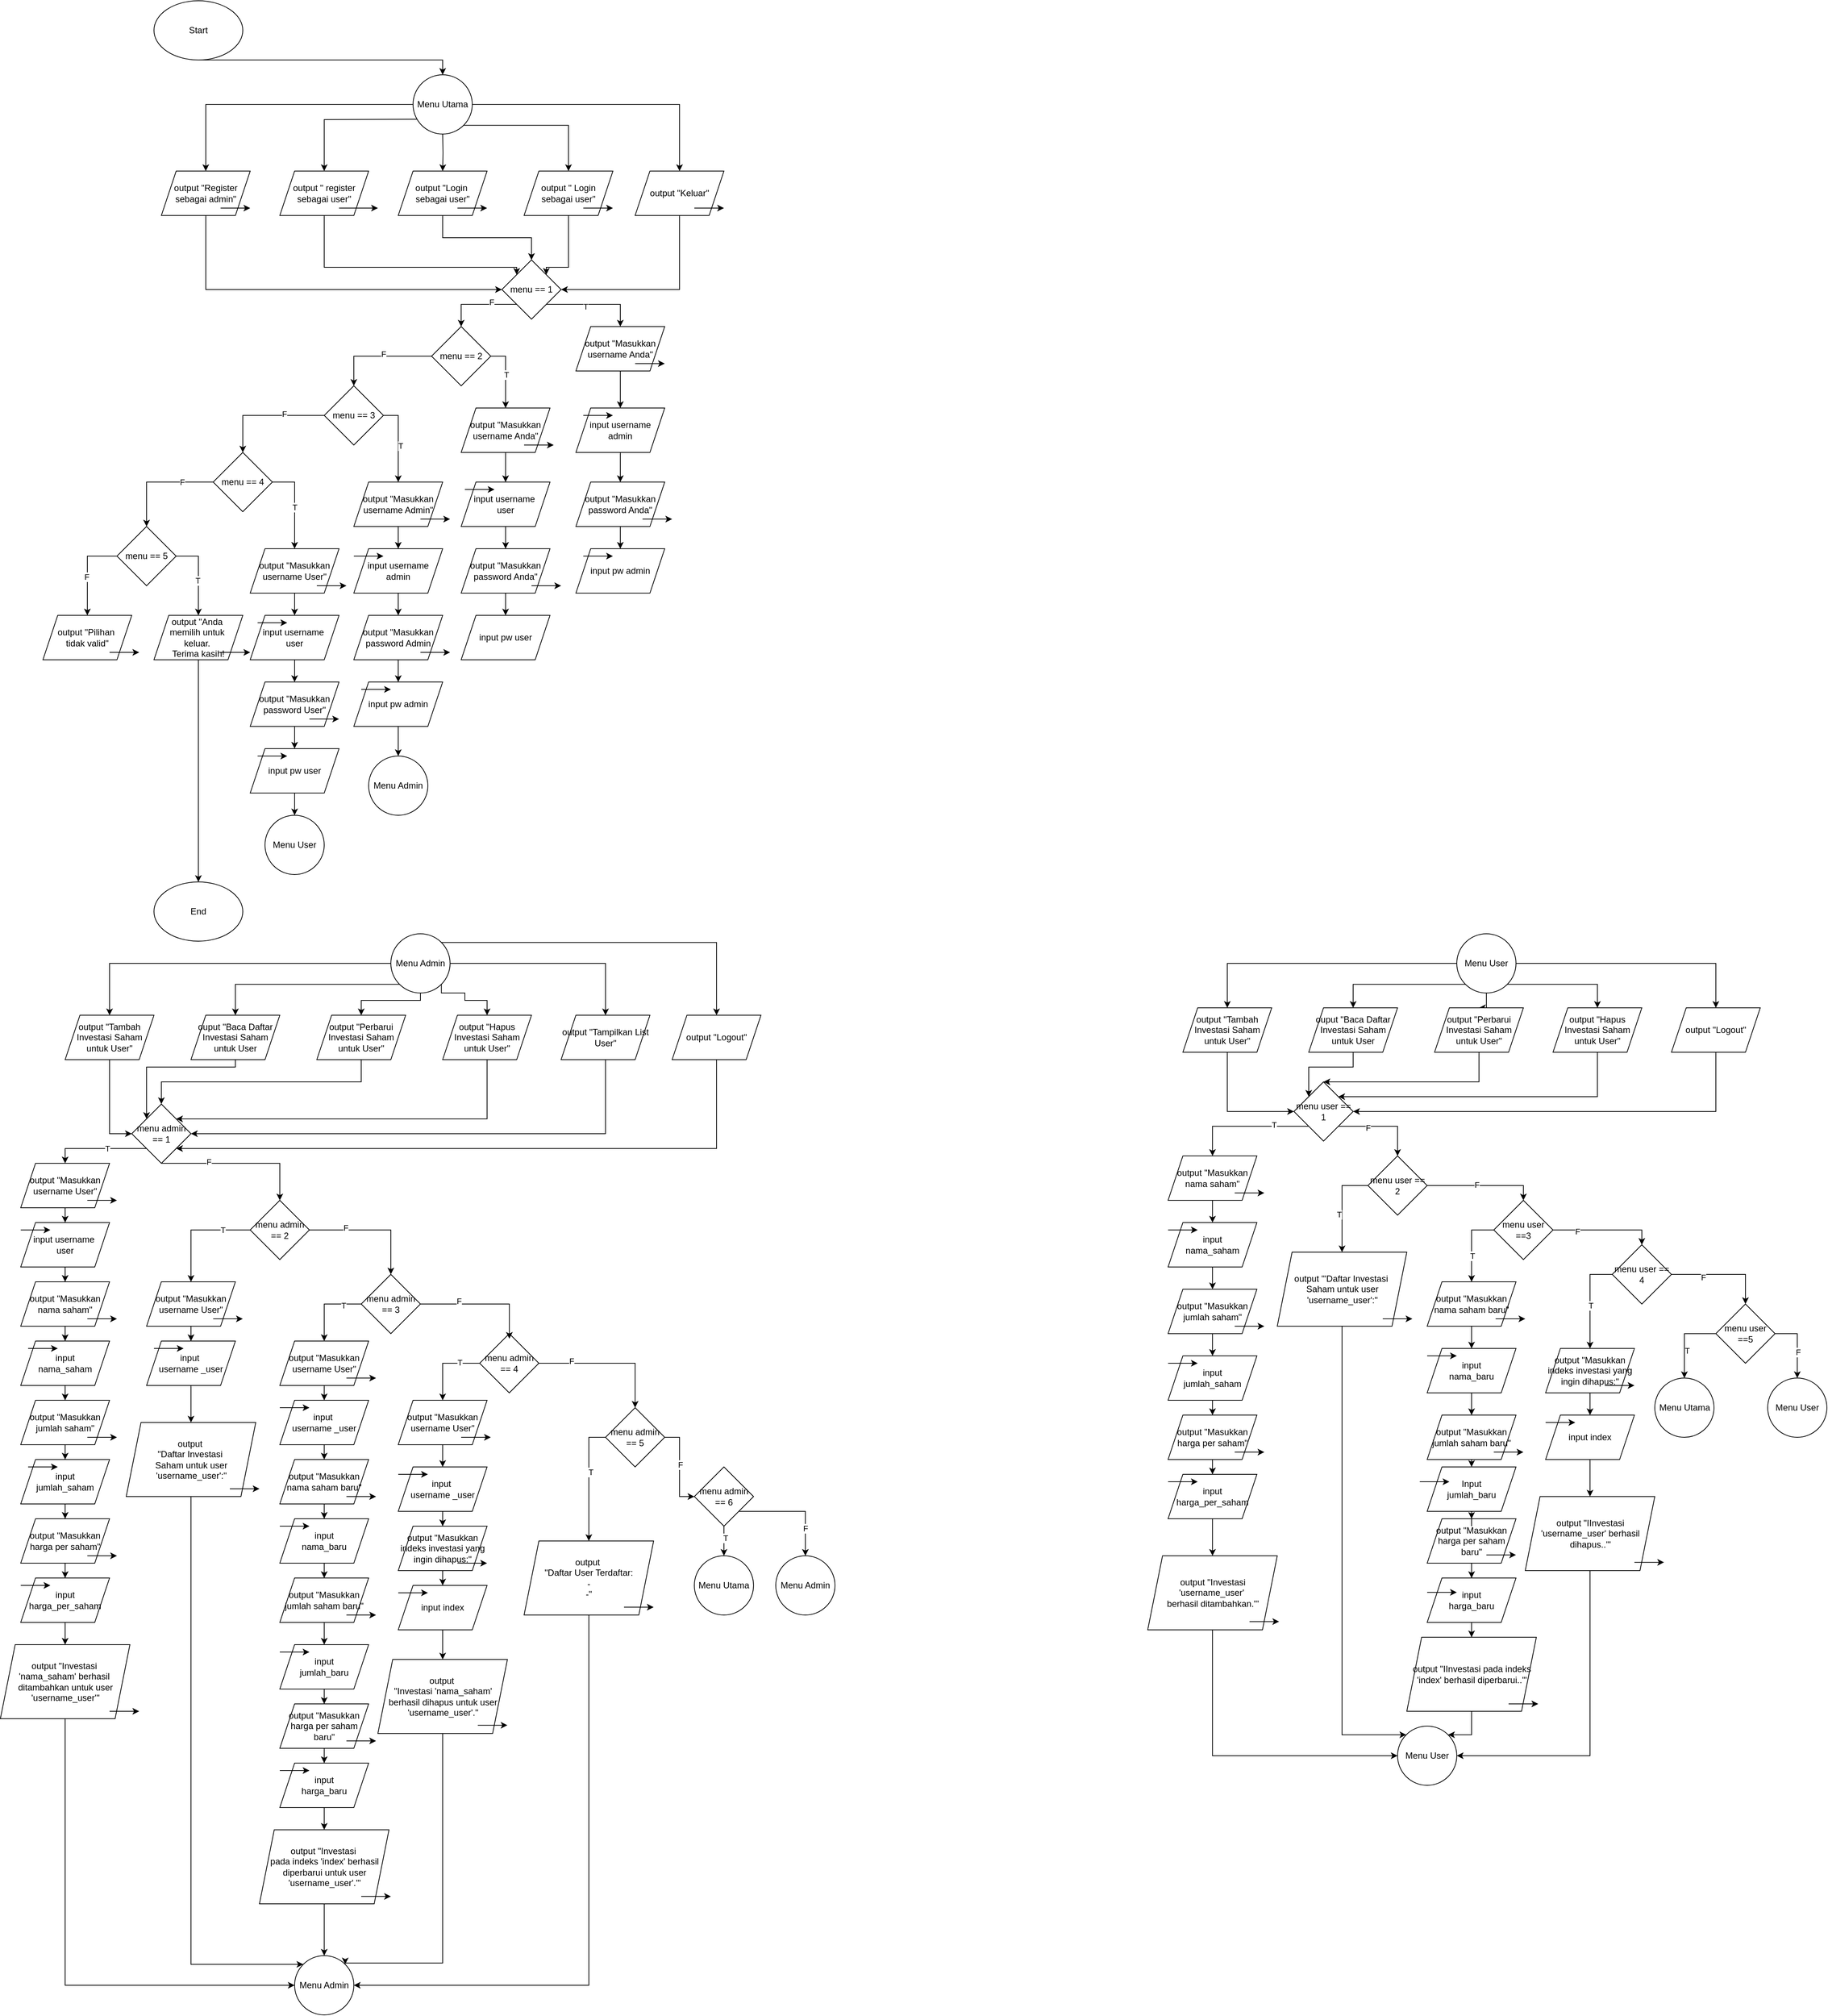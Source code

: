 <mxfile version="24.7.17">
  <diagram name="Halaman-1" id="Ui3epPJr_qWsacnPdugy">
    <mxGraphModel dx="2417" dy="682" grid="1" gridSize="10" guides="1" tooltips="1" connect="1" arrows="1" fold="1" page="1" pageScale="1" pageWidth="850" pageHeight="1100" math="0" shadow="0">
      <root>
        <mxCell id="0" />
        <mxCell id="1" parent="0" />
        <mxCell id="R8BdIb3dwJHIe2gdyYh6-21" style="edgeStyle=orthogonalEdgeStyle;rounded=0;orthogonalLoop=1;jettySize=auto;html=1;exitX=0.5;exitY=1;exitDx=0;exitDy=0;entryX=0;entryY=0.5;entryDx=0;entryDy=0;" parent="1" source="R8BdIb3dwJHIe2gdyYh6-2" target="R8BdIb3dwJHIe2gdyYh6-18" edge="1">
          <mxGeometry relative="1" as="geometry" />
        </mxCell>
        <mxCell id="R8BdIb3dwJHIe2gdyYh6-2" value="output &quot;Register sebagai admin&quot;" style="shape=parallelogram;perimeter=parallelogramPerimeter;whiteSpace=wrap;html=1;fixedSize=1;" parent="1" vertex="1">
          <mxGeometry x="20" y="230" width="120" height="60" as="geometry" />
        </mxCell>
        <mxCell id="R8BdIb3dwJHIe2gdyYh6-22" style="edgeStyle=orthogonalEdgeStyle;rounded=0;orthogonalLoop=1;jettySize=auto;html=1;exitX=0.5;exitY=1;exitDx=0;exitDy=0;entryX=0;entryY=0;entryDx=0;entryDy=0;" parent="1" source="R8BdIb3dwJHIe2gdyYh6-3" target="R8BdIb3dwJHIe2gdyYh6-18" edge="1">
          <mxGeometry relative="1" as="geometry">
            <Array as="points">
              <mxPoint x="240" y="360" />
            </Array>
          </mxGeometry>
        </mxCell>
        <mxCell id="R8BdIb3dwJHIe2gdyYh6-3" value="output &quot; register sebagai user&quot;" style="shape=parallelogram;perimeter=parallelogramPerimeter;whiteSpace=wrap;html=1;fixedSize=1;container=0;" parent="1" vertex="1">
          <mxGeometry x="180" y="230" width="120" height="60" as="geometry" />
        </mxCell>
        <mxCell id="R8BdIb3dwJHIe2gdyYh6-24" style="edgeStyle=orthogonalEdgeStyle;rounded=0;orthogonalLoop=1;jettySize=auto;html=1;entryX=1;entryY=0;entryDx=0;entryDy=0;" parent="1" source="R8BdIb3dwJHIe2gdyYh6-4" target="R8BdIb3dwJHIe2gdyYh6-18" edge="1">
          <mxGeometry relative="1" as="geometry">
            <Array as="points">
              <mxPoint x="570" y="360" />
            </Array>
          </mxGeometry>
        </mxCell>
        <mxCell id="R8BdIb3dwJHIe2gdyYh6-4" value="output &quot; Login&lt;div&gt;sebagai user&quot;&lt;/div&gt;" style="shape=parallelogram;perimeter=parallelogramPerimeter;whiteSpace=wrap;html=1;fixedSize=1;" parent="1" vertex="1">
          <mxGeometry x="510" y="230" width="120" height="60" as="geometry" />
        </mxCell>
        <mxCell id="R8BdIb3dwJHIe2gdyYh6-25" style="edgeStyle=orthogonalEdgeStyle;rounded=0;orthogonalLoop=1;jettySize=auto;html=1;exitX=0.5;exitY=1;exitDx=0;exitDy=0;entryX=1;entryY=0.5;entryDx=0;entryDy=0;" parent="1" source="R8BdIb3dwJHIe2gdyYh6-5" target="R8BdIb3dwJHIe2gdyYh6-18" edge="1">
          <mxGeometry relative="1" as="geometry" />
        </mxCell>
        <mxCell id="R8BdIb3dwJHIe2gdyYh6-5" value="output &quot;Keluar&quot;" style="shape=parallelogram;perimeter=parallelogramPerimeter;whiteSpace=wrap;html=1;fixedSize=1;" parent="1" vertex="1">
          <mxGeometry x="660" y="230" width="120" height="60" as="geometry" />
        </mxCell>
        <mxCell id="R8BdIb3dwJHIe2gdyYh6-23" style="edgeStyle=orthogonalEdgeStyle;rounded=0;orthogonalLoop=1;jettySize=auto;html=1;exitX=0.5;exitY=1;exitDx=0;exitDy=0;" parent="1" source="R8BdIb3dwJHIe2gdyYh6-6" target="R8BdIb3dwJHIe2gdyYh6-18" edge="1">
          <mxGeometry relative="1" as="geometry" />
        </mxCell>
        <mxCell id="R8BdIb3dwJHIe2gdyYh6-6" value="output &quot;Login&amp;nbsp;&lt;div&gt;sebagai user&quot;&lt;/div&gt;" style="shape=parallelogram;perimeter=parallelogramPerimeter;whiteSpace=wrap;html=1;fixedSize=1;" parent="1" vertex="1">
          <mxGeometry x="340" y="230" width="120" height="60" as="geometry" />
        </mxCell>
        <mxCell id="R8BdIb3dwJHIe2gdyYh6-28" style="edgeStyle=orthogonalEdgeStyle;rounded=0;orthogonalLoop=1;jettySize=auto;html=1;exitX=0.5;exitY=1;exitDx=0;exitDy=0;" parent="1" source="R8BdIb3dwJHIe2gdyYh6-14" target="R8BdIb3dwJHIe2gdyYh6-16" edge="1">
          <mxGeometry relative="1" as="geometry" />
        </mxCell>
        <mxCell id="R8BdIb3dwJHIe2gdyYh6-14" value="output &quot;Masukkan username Anda&quot;" style="shape=parallelogram;perimeter=parallelogramPerimeter;whiteSpace=wrap;html=1;fixedSize=1;" parent="1" vertex="1">
          <mxGeometry x="580" y="440" width="120" height="60" as="geometry" />
        </mxCell>
        <mxCell id="R8BdIb3dwJHIe2gdyYh6-31" style="edgeStyle=orthogonalEdgeStyle;rounded=0;orthogonalLoop=1;jettySize=auto;html=1;exitX=0.5;exitY=1;exitDx=0;exitDy=0;" parent="1" source="R8BdIb3dwJHIe2gdyYh6-15" target="R8BdIb3dwJHIe2gdyYh6-30" edge="1">
          <mxGeometry relative="1" as="geometry" />
        </mxCell>
        <mxCell id="R8BdIb3dwJHIe2gdyYh6-15" value="output &quot;Masukkan password Anda&quot;" style="shape=parallelogram;perimeter=parallelogramPerimeter;whiteSpace=wrap;html=1;fixedSize=1;" parent="1" vertex="1">
          <mxGeometry x="580" y="650" width="120" height="60" as="geometry" />
        </mxCell>
        <mxCell id="R8BdIb3dwJHIe2gdyYh6-43" style="edgeStyle=orthogonalEdgeStyle;rounded=0;orthogonalLoop=1;jettySize=auto;html=1;exitX=0.5;exitY=1;exitDx=0;exitDy=0;entryX=0.5;entryY=0;entryDx=0;entryDy=0;" parent="1" source="R8BdIb3dwJHIe2gdyYh6-16" target="R8BdIb3dwJHIe2gdyYh6-15" edge="1">
          <mxGeometry relative="1" as="geometry" />
        </mxCell>
        <mxCell id="R8BdIb3dwJHIe2gdyYh6-16" value="input username admin" style="shape=parallelogram;perimeter=parallelogramPerimeter;whiteSpace=wrap;html=1;fixedSize=1;" parent="1" vertex="1">
          <mxGeometry x="580" y="550" width="120" height="60" as="geometry" />
        </mxCell>
        <mxCell id="R8BdIb3dwJHIe2gdyYh6-27" style="edgeStyle=orthogonalEdgeStyle;rounded=0;orthogonalLoop=1;jettySize=auto;html=1;exitX=1;exitY=1;exitDx=0;exitDy=0;entryX=0.5;entryY=0;entryDx=0;entryDy=0;" parent="1" source="R8BdIb3dwJHIe2gdyYh6-18" target="R8BdIb3dwJHIe2gdyYh6-14" edge="1">
          <mxGeometry relative="1" as="geometry" />
        </mxCell>
        <mxCell id="C8eqnD5HGS80HfheIO6D-66" value="T" style="edgeLabel;html=1;align=center;verticalAlign=middle;resizable=0;points=[];" vertex="1" connectable="0" parent="R8BdIb3dwJHIe2gdyYh6-27">
          <mxGeometry x="-0.194" y="-3" relative="1" as="geometry">
            <mxPoint as="offset" />
          </mxGeometry>
        </mxCell>
        <mxCell id="R8BdIb3dwJHIe2gdyYh6-34" style="edgeStyle=orthogonalEdgeStyle;rounded=0;orthogonalLoop=1;jettySize=auto;html=1;exitX=0;exitY=1;exitDx=0;exitDy=0;entryX=0.5;entryY=0;entryDx=0;entryDy=0;" parent="1" source="R8BdIb3dwJHIe2gdyYh6-18" target="R8BdIb3dwJHIe2gdyYh6-33" edge="1">
          <mxGeometry relative="1" as="geometry" />
        </mxCell>
        <mxCell id="C8eqnD5HGS80HfheIO6D-67" value="F" style="edgeLabel;html=1;align=center;verticalAlign=middle;resizable=0;points=[];" vertex="1" connectable="0" parent="R8BdIb3dwJHIe2gdyYh6-34">
          <mxGeometry x="-0.348" y="-3" relative="1" as="geometry">
            <mxPoint as="offset" />
          </mxGeometry>
        </mxCell>
        <mxCell id="R8BdIb3dwJHIe2gdyYh6-18" value="menu == 1" style="rhombus;whiteSpace=wrap;html=1;" parent="1" vertex="1">
          <mxGeometry x="480" y="350" width="80" height="80" as="geometry" />
        </mxCell>
        <mxCell id="R8BdIb3dwJHIe2gdyYh6-30" value="input pw admin" style="shape=parallelogram;perimeter=parallelogramPerimeter;whiteSpace=wrap;html=1;fixedSize=1;" parent="1" vertex="1">
          <mxGeometry x="580" y="740" width="120" height="60" as="geometry" />
        </mxCell>
        <mxCell id="R8BdIb3dwJHIe2gdyYh6-45" style="edgeStyle=orthogonalEdgeStyle;rounded=0;orthogonalLoop=1;jettySize=auto;html=1;exitX=1;exitY=0.5;exitDx=0;exitDy=0;entryX=0.5;entryY=0;entryDx=0;entryDy=0;" parent="1" source="R8BdIb3dwJHIe2gdyYh6-33" target="R8BdIb3dwJHIe2gdyYh6-35" edge="1">
          <mxGeometry relative="1" as="geometry" />
        </mxCell>
        <mxCell id="C8eqnD5HGS80HfheIO6D-68" value="T" style="edgeLabel;html=1;align=center;verticalAlign=middle;resizable=0;points=[];" vertex="1" connectable="0" parent="R8BdIb3dwJHIe2gdyYh6-45">
          <mxGeometry x="0.003" y="1" relative="1" as="geometry">
            <mxPoint as="offset" />
          </mxGeometry>
        </mxCell>
        <mxCell id="R8BdIb3dwJHIe2gdyYh6-56" style="edgeStyle=orthogonalEdgeStyle;rounded=0;orthogonalLoop=1;jettySize=auto;html=1;exitX=0;exitY=0.5;exitDx=0;exitDy=0;entryX=0.5;entryY=0;entryDx=0;entryDy=0;" parent="1" source="R8BdIb3dwJHIe2gdyYh6-33" target="R8BdIb3dwJHIe2gdyYh6-46" edge="1">
          <mxGeometry relative="1" as="geometry" />
        </mxCell>
        <mxCell id="C8eqnD5HGS80HfheIO6D-69" value="F" style="edgeLabel;html=1;align=center;verticalAlign=middle;resizable=0;points=[];" vertex="1" connectable="0" parent="R8BdIb3dwJHIe2gdyYh6-56">
          <mxGeometry x="-0.104" y="-3" relative="1" as="geometry">
            <mxPoint as="offset" />
          </mxGeometry>
        </mxCell>
        <mxCell id="R8BdIb3dwJHIe2gdyYh6-33" value="menu == 2" style="rhombus;whiteSpace=wrap;html=1;" parent="1" vertex="1">
          <mxGeometry x="385" y="440" width="80" height="80" as="geometry" />
        </mxCell>
        <mxCell id="R8BdIb3dwJHIe2gdyYh6-40" style="edgeStyle=orthogonalEdgeStyle;rounded=0;orthogonalLoop=1;jettySize=auto;html=1;exitX=0.5;exitY=1;exitDx=0;exitDy=0;entryX=0.5;entryY=0;entryDx=0;entryDy=0;" parent="1" source="R8BdIb3dwJHIe2gdyYh6-35" target="R8BdIb3dwJHIe2gdyYh6-36" edge="1">
          <mxGeometry relative="1" as="geometry" />
        </mxCell>
        <mxCell id="R8BdIb3dwJHIe2gdyYh6-35" value="output &quot;Masukkan username Anda&quot;" style="shape=parallelogram;perimeter=parallelogramPerimeter;whiteSpace=wrap;html=1;fixedSize=1;" parent="1" vertex="1">
          <mxGeometry x="425" y="550" width="120" height="60" as="geometry" />
        </mxCell>
        <mxCell id="R8BdIb3dwJHIe2gdyYh6-41" style="edgeStyle=orthogonalEdgeStyle;rounded=0;orthogonalLoop=1;jettySize=auto;html=1;exitX=0.5;exitY=1;exitDx=0;exitDy=0;entryX=0.5;entryY=0;entryDx=0;entryDy=0;" parent="1" source="R8BdIb3dwJHIe2gdyYh6-36" target="R8BdIb3dwJHIe2gdyYh6-37" edge="1">
          <mxGeometry relative="1" as="geometry" />
        </mxCell>
        <mxCell id="R8BdIb3dwJHIe2gdyYh6-36" value="input username&amp;nbsp;&lt;div&gt;user&lt;/div&gt;" style="shape=parallelogram;perimeter=parallelogramPerimeter;whiteSpace=wrap;html=1;fixedSize=1;" parent="1" vertex="1">
          <mxGeometry x="425" y="650" width="120" height="60" as="geometry" />
        </mxCell>
        <mxCell id="R8BdIb3dwJHIe2gdyYh6-42" style="edgeStyle=orthogonalEdgeStyle;rounded=0;orthogonalLoop=1;jettySize=auto;html=1;exitX=0.5;exitY=1;exitDx=0;exitDy=0;entryX=0.5;entryY=0;entryDx=0;entryDy=0;" parent="1" source="R8BdIb3dwJHIe2gdyYh6-37" target="R8BdIb3dwJHIe2gdyYh6-38" edge="1">
          <mxGeometry relative="1" as="geometry" />
        </mxCell>
        <mxCell id="R8BdIb3dwJHIe2gdyYh6-37" value="output &quot;Masukkan password Anda&quot;" style="shape=parallelogram;perimeter=parallelogramPerimeter;whiteSpace=wrap;html=1;fixedSize=1;" parent="1" vertex="1">
          <mxGeometry x="425" y="740" width="120" height="60" as="geometry" />
        </mxCell>
        <mxCell id="R8BdIb3dwJHIe2gdyYh6-38" value="input pw user" style="shape=parallelogram;perimeter=parallelogramPerimeter;whiteSpace=wrap;html=1;fixedSize=1;" parent="1" vertex="1">
          <mxGeometry x="425" y="830" width="120" height="60" as="geometry" />
        </mxCell>
        <mxCell id="R8BdIb3dwJHIe2gdyYh6-52" style="edgeStyle=orthogonalEdgeStyle;rounded=0;orthogonalLoop=1;jettySize=auto;html=1;exitX=1;exitY=0.5;exitDx=0;exitDy=0;" parent="1" source="R8BdIb3dwJHIe2gdyYh6-46" target="R8BdIb3dwJHIe2gdyYh6-48" edge="1">
          <mxGeometry relative="1" as="geometry" />
        </mxCell>
        <mxCell id="C8eqnD5HGS80HfheIO6D-70" value="T" style="edgeLabel;html=1;align=center;verticalAlign=middle;resizable=0;points=[];" vertex="1" connectable="0" parent="R8BdIb3dwJHIe2gdyYh6-52">
          <mxGeometry x="0.098" y="3" relative="1" as="geometry">
            <mxPoint as="offset" />
          </mxGeometry>
        </mxCell>
        <mxCell id="R8BdIb3dwJHIe2gdyYh6-67" style="edgeStyle=orthogonalEdgeStyle;rounded=0;orthogonalLoop=1;jettySize=auto;html=1;exitX=0;exitY=0.5;exitDx=0;exitDy=0;" parent="1" source="R8BdIb3dwJHIe2gdyYh6-46" target="R8BdIb3dwJHIe2gdyYh6-57" edge="1">
          <mxGeometry relative="1" as="geometry" />
        </mxCell>
        <mxCell id="C8eqnD5HGS80HfheIO6D-71" value="F" style="edgeLabel;html=1;align=center;verticalAlign=middle;resizable=0;points=[];" vertex="1" connectable="0" parent="R8BdIb3dwJHIe2gdyYh6-67">
          <mxGeometry x="-0.322" y="-2" relative="1" as="geometry">
            <mxPoint as="offset" />
          </mxGeometry>
        </mxCell>
        <mxCell id="R8BdIb3dwJHIe2gdyYh6-46" value="menu == 3" style="rhombus;whiteSpace=wrap;html=1;" parent="1" vertex="1">
          <mxGeometry x="240" y="520" width="80" height="80" as="geometry" />
        </mxCell>
        <mxCell id="R8BdIb3dwJHIe2gdyYh6-53" style="edgeStyle=orthogonalEdgeStyle;rounded=0;orthogonalLoop=1;jettySize=auto;html=1;exitX=0.5;exitY=1;exitDx=0;exitDy=0;entryX=0.5;entryY=0;entryDx=0;entryDy=0;" parent="1" source="R8BdIb3dwJHIe2gdyYh6-48" target="R8BdIb3dwJHIe2gdyYh6-49" edge="1">
          <mxGeometry relative="1" as="geometry" />
        </mxCell>
        <mxCell id="R8BdIb3dwJHIe2gdyYh6-48" value="output &quot;Masukkan username Admin&quot;" style="shape=parallelogram;perimeter=parallelogramPerimeter;whiteSpace=wrap;html=1;fixedSize=1;" parent="1" vertex="1">
          <mxGeometry x="280" y="650" width="120" height="60" as="geometry" />
        </mxCell>
        <mxCell id="R8BdIb3dwJHIe2gdyYh6-54" style="edgeStyle=orthogonalEdgeStyle;rounded=0;orthogonalLoop=1;jettySize=auto;html=1;exitX=0.5;exitY=1;exitDx=0;exitDy=0;entryX=0.5;entryY=0;entryDx=0;entryDy=0;" parent="1" source="R8BdIb3dwJHIe2gdyYh6-49" target="R8BdIb3dwJHIe2gdyYh6-50" edge="1">
          <mxGeometry relative="1" as="geometry" />
        </mxCell>
        <mxCell id="R8BdIb3dwJHIe2gdyYh6-49" value="input username admin" style="shape=parallelogram;perimeter=parallelogramPerimeter;whiteSpace=wrap;html=1;fixedSize=1;" parent="1" vertex="1">
          <mxGeometry x="280" y="740" width="120" height="60" as="geometry" />
        </mxCell>
        <mxCell id="R8BdIb3dwJHIe2gdyYh6-55" style="edgeStyle=orthogonalEdgeStyle;rounded=0;orthogonalLoop=1;jettySize=auto;html=1;exitX=0.5;exitY=1;exitDx=0;exitDy=0;" parent="1" source="R8BdIb3dwJHIe2gdyYh6-50" target="R8BdIb3dwJHIe2gdyYh6-51" edge="1">
          <mxGeometry relative="1" as="geometry" />
        </mxCell>
        <mxCell id="R8BdIb3dwJHIe2gdyYh6-50" value="output &quot;Masukkan password Admin" style="shape=parallelogram;perimeter=parallelogramPerimeter;whiteSpace=wrap;html=1;fixedSize=1;" parent="1" vertex="1">
          <mxGeometry x="280" y="830" width="120" height="60" as="geometry" />
        </mxCell>
        <mxCell id="R8BdIb3dwJHIe2gdyYh6-76" value="" style="edgeStyle=orthogonalEdgeStyle;rounded=0;orthogonalLoop=1;jettySize=auto;html=1;" parent="1" source="R8BdIb3dwJHIe2gdyYh6-51" target="R8BdIb3dwJHIe2gdyYh6-74" edge="1">
          <mxGeometry relative="1" as="geometry" />
        </mxCell>
        <mxCell id="R8BdIb3dwJHIe2gdyYh6-51" value="input pw admin" style="shape=parallelogram;perimeter=parallelogramPerimeter;whiteSpace=wrap;html=1;fixedSize=1;" parent="1" vertex="1">
          <mxGeometry x="280" y="920" width="120" height="60" as="geometry" />
        </mxCell>
        <mxCell id="R8BdIb3dwJHIe2gdyYh6-62" style="edgeStyle=orthogonalEdgeStyle;rounded=0;orthogonalLoop=1;jettySize=auto;html=1;exitX=1;exitY=0.5;exitDx=0;exitDy=0;entryX=0.5;entryY=0;entryDx=0;entryDy=0;" parent="1" source="R8BdIb3dwJHIe2gdyYh6-57" target="R8BdIb3dwJHIe2gdyYh6-58" edge="1">
          <mxGeometry relative="1" as="geometry" />
        </mxCell>
        <mxCell id="C8eqnD5HGS80HfheIO6D-72" value="T" style="edgeLabel;html=1;align=center;verticalAlign=middle;resizable=0;points=[];" vertex="1" connectable="0" parent="R8BdIb3dwJHIe2gdyYh6-62">
          <mxGeometry x="0.07" relative="1" as="geometry">
            <mxPoint as="offset" />
          </mxGeometry>
        </mxCell>
        <mxCell id="R8BdIb3dwJHIe2gdyYh6-68" style="edgeStyle=orthogonalEdgeStyle;rounded=0;orthogonalLoop=1;jettySize=auto;html=1;exitX=0;exitY=0.5;exitDx=0;exitDy=0;" parent="1" source="R8BdIb3dwJHIe2gdyYh6-57" target="R8BdIb3dwJHIe2gdyYh6-66" edge="1">
          <mxGeometry relative="1" as="geometry" />
        </mxCell>
        <mxCell id="C8eqnD5HGS80HfheIO6D-73" value="F" style="edgeLabel;html=1;align=center;verticalAlign=middle;resizable=0;points=[];" vertex="1" connectable="0" parent="R8BdIb3dwJHIe2gdyYh6-68">
          <mxGeometry x="-0.436" relative="1" as="geometry">
            <mxPoint as="offset" />
          </mxGeometry>
        </mxCell>
        <mxCell id="R8BdIb3dwJHIe2gdyYh6-57" value="menu == 4" style="rhombus;whiteSpace=wrap;html=1;" parent="1" vertex="1">
          <mxGeometry x="90" y="610" width="80" height="80" as="geometry" />
        </mxCell>
        <mxCell id="R8BdIb3dwJHIe2gdyYh6-63" style="edgeStyle=orthogonalEdgeStyle;rounded=0;orthogonalLoop=1;jettySize=auto;html=1;exitX=0.5;exitY=1;exitDx=0;exitDy=0;" parent="1" source="R8BdIb3dwJHIe2gdyYh6-58" target="R8BdIb3dwJHIe2gdyYh6-59" edge="1">
          <mxGeometry relative="1" as="geometry" />
        </mxCell>
        <mxCell id="R8BdIb3dwJHIe2gdyYh6-58" value="output &quot;Masukkan username User&quot;" style="shape=parallelogram;perimeter=parallelogramPerimeter;whiteSpace=wrap;html=1;fixedSize=1;" parent="1" vertex="1">
          <mxGeometry x="140" y="740" width="120" height="60" as="geometry" />
        </mxCell>
        <mxCell id="R8BdIb3dwJHIe2gdyYh6-64" value="" style="edgeStyle=orthogonalEdgeStyle;rounded=0;orthogonalLoop=1;jettySize=auto;html=1;" parent="1" source="R8BdIb3dwJHIe2gdyYh6-59" target="R8BdIb3dwJHIe2gdyYh6-60" edge="1">
          <mxGeometry relative="1" as="geometry" />
        </mxCell>
        <mxCell id="R8BdIb3dwJHIe2gdyYh6-59" value="input username&amp;nbsp;&lt;div&gt;user&lt;/div&gt;" style="shape=parallelogram;perimeter=parallelogramPerimeter;whiteSpace=wrap;html=1;fixedSize=1;" parent="1" vertex="1">
          <mxGeometry x="140" y="830" width="120" height="60" as="geometry" />
        </mxCell>
        <mxCell id="R8BdIb3dwJHIe2gdyYh6-65" value="" style="edgeStyle=orthogonalEdgeStyle;rounded=0;orthogonalLoop=1;jettySize=auto;html=1;" parent="1" source="R8BdIb3dwJHIe2gdyYh6-60" target="R8BdIb3dwJHIe2gdyYh6-61" edge="1">
          <mxGeometry relative="1" as="geometry" />
        </mxCell>
        <mxCell id="R8BdIb3dwJHIe2gdyYh6-60" value="output &quot;Masukkan password User&quot;" style="shape=parallelogram;perimeter=parallelogramPerimeter;whiteSpace=wrap;html=1;fixedSize=1;" parent="1" vertex="1">
          <mxGeometry x="140" y="920" width="120" height="60" as="geometry" />
        </mxCell>
        <mxCell id="R8BdIb3dwJHIe2gdyYh6-78" value="" style="edgeStyle=orthogonalEdgeStyle;rounded=0;orthogonalLoop=1;jettySize=auto;html=1;" parent="1" source="R8BdIb3dwJHIe2gdyYh6-61" target="R8BdIb3dwJHIe2gdyYh6-77" edge="1">
          <mxGeometry relative="1" as="geometry" />
        </mxCell>
        <mxCell id="R8BdIb3dwJHIe2gdyYh6-61" value="input pw user" style="shape=parallelogram;perimeter=parallelogramPerimeter;whiteSpace=wrap;html=1;fixedSize=1;" parent="1" vertex="1">
          <mxGeometry x="140" y="1010" width="120" height="60" as="geometry" />
        </mxCell>
        <mxCell id="R8BdIb3dwJHIe2gdyYh6-72" style="edgeStyle=orthogonalEdgeStyle;rounded=0;orthogonalLoop=1;jettySize=auto;html=1;exitX=1;exitY=0.5;exitDx=0;exitDy=0;entryX=0.5;entryY=0;entryDx=0;entryDy=0;" parent="1" source="R8BdIb3dwJHIe2gdyYh6-66" target="R8BdIb3dwJHIe2gdyYh6-69" edge="1">
          <mxGeometry relative="1" as="geometry" />
        </mxCell>
        <mxCell id="C8eqnD5HGS80HfheIO6D-74" value="T" style="edgeLabel;html=1;align=center;verticalAlign=middle;resizable=0;points=[];" vertex="1" connectable="0" parent="R8BdIb3dwJHIe2gdyYh6-72">
          <mxGeometry x="0.133" y="-1" relative="1" as="geometry">
            <mxPoint as="offset" />
          </mxGeometry>
        </mxCell>
        <mxCell id="R8BdIb3dwJHIe2gdyYh6-73" style="edgeStyle=orthogonalEdgeStyle;rounded=0;orthogonalLoop=1;jettySize=auto;html=1;exitX=0;exitY=0.5;exitDx=0;exitDy=0;" parent="1" source="R8BdIb3dwJHIe2gdyYh6-66" target="R8BdIb3dwJHIe2gdyYh6-70" edge="1">
          <mxGeometry relative="1" as="geometry" />
        </mxCell>
        <mxCell id="C8eqnD5HGS80HfheIO6D-75" value="F" style="edgeLabel;html=1;align=center;verticalAlign=middle;resizable=0;points=[];" vertex="1" connectable="0" parent="R8BdIb3dwJHIe2gdyYh6-73">
          <mxGeometry x="0.125" y="-1" relative="1" as="geometry">
            <mxPoint as="offset" />
          </mxGeometry>
        </mxCell>
        <mxCell id="R8BdIb3dwJHIe2gdyYh6-66" value="menu == 5" style="rhombus;whiteSpace=wrap;html=1;" parent="1" vertex="1">
          <mxGeometry x="-40" y="710" width="80" height="80" as="geometry" />
        </mxCell>
        <mxCell id="kBQ5aRGCk3CnX5imnpU3-76" style="edgeStyle=orthogonalEdgeStyle;rounded=0;orthogonalLoop=1;jettySize=auto;html=1;exitX=0.5;exitY=1;exitDx=0;exitDy=0;" parent="1" source="R8BdIb3dwJHIe2gdyYh6-69" target="kBQ5aRGCk3CnX5imnpU3-75" edge="1">
          <mxGeometry relative="1" as="geometry" />
        </mxCell>
        <mxCell id="R8BdIb3dwJHIe2gdyYh6-69" value="output &quot;Anda&amp;nbsp;&lt;div&gt;memilih untuk&amp;nbsp;&lt;/div&gt;&lt;div&gt;keluar.&amp;nbsp;&lt;div&gt;Terima kasih!&lt;/div&gt;&lt;/div&gt;" style="shape=parallelogram;perimeter=parallelogramPerimeter;whiteSpace=wrap;html=1;fixedSize=1;" parent="1" vertex="1">
          <mxGeometry x="10" y="830" width="120" height="60" as="geometry" />
        </mxCell>
        <mxCell id="R8BdIb3dwJHIe2gdyYh6-70" value="output &quot;Pilihan&amp;nbsp;&lt;div&gt;tidak valid&quot;&lt;/div&gt;" style="shape=parallelogram;perimeter=parallelogramPerimeter;whiteSpace=wrap;html=1;fixedSize=1;" parent="1" vertex="1">
          <mxGeometry x="-140" y="830" width="120" height="60" as="geometry" />
        </mxCell>
        <mxCell id="R8BdIb3dwJHIe2gdyYh6-74" value="Menu Admin" style="ellipse;whiteSpace=wrap;html=1;aspect=fixed;" parent="1" vertex="1">
          <mxGeometry x="300" y="1020" width="80" height="80" as="geometry" />
        </mxCell>
        <mxCell id="R8BdIb3dwJHIe2gdyYh6-77" value="Menu User" style="ellipse;whiteSpace=wrap;html=1;aspect=fixed;" parent="1" vertex="1">
          <mxGeometry x="160" y="1100" width="80" height="80" as="geometry" />
        </mxCell>
        <mxCell id="kBQ5aRGCk3CnX5imnpU3-78" style="edgeStyle=orthogonalEdgeStyle;rounded=0;orthogonalLoop=1;jettySize=auto;html=1;exitX=0;exitY=0.5;exitDx=0;exitDy=0;entryX=0.5;entryY=0;entryDx=0;entryDy=0;" parent="1" source="R8BdIb3dwJHIe2gdyYh6-79" target="R8BdIb3dwJHIe2gdyYh6-95" edge="1">
          <mxGeometry relative="1" as="geometry" />
        </mxCell>
        <mxCell id="kBQ5aRGCk3CnX5imnpU3-79" style="edgeStyle=orthogonalEdgeStyle;rounded=0;orthogonalLoop=1;jettySize=auto;html=1;exitX=0;exitY=1;exitDx=0;exitDy=0;entryX=0.5;entryY=0;entryDx=0;entryDy=0;" parent="1" source="R8BdIb3dwJHIe2gdyYh6-79" target="R8BdIb3dwJHIe2gdyYh6-94" edge="1">
          <mxGeometry relative="1" as="geometry" />
        </mxCell>
        <mxCell id="kBQ5aRGCk3CnX5imnpU3-80" style="edgeStyle=orthogonalEdgeStyle;rounded=0;orthogonalLoop=1;jettySize=auto;html=1;exitX=0.5;exitY=1;exitDx=0;exitDy=0;entryX=0.5;entryY=0;entryDx=0;entryDy=0;" parent="1" source="R8BdIb3dwJHIe2gdyYh6-79" target="R8BdIb3dwJHIe2gdyYh6-93" edge="1">
          <mxGeometry relative="1" as="geometry">
            <Array as="points">
              <mxPoint x="370" y="1350" />
              <mxPoint x="290" y="1350" />
            </Array>
          </mxGeometry>
        </mxCell>
        <mxCell id="kBQ5aRGCk3CnX5imnpU3-81" style="edgeStyle=orthogonalEdgeStyle;rounded=0;orthogonalLoop=1;jettySize=auto;html=1;exitX=1;exitY=1;exitDx=0;exitDy=0;entryX=0.5;entryY=0;entryDx=0;entryDy=0;" parent="1" source="R8BdIb3dwJHIe2gdyYh6-79" target="R8BdIb3dwJHIe2gdyYh6-92" edge="1">
          <mxGeometry relative="1" as="geometry">
            <Array as="points">
              <mxPoint x="398" y="1340" />
              <mxPoint x="430" y="1340" />
              <mxPoint x="430" y="1350" />
              <mxPoint x="460" y="1350" />
            </Array>
          </mxGeometry>
        </mxCell>
        <mxCell id="kBQ5aRGCk3CnX5imnpU3-82" style="edgeStyle=orthogonalEdgeStyle;rounded=0;orthogonalLoop=1;jettySize=auto;html=1;exitX=1;exitY=0.5;exitDx=0;exitDy=0;entryX=0.5;entryY=0;entryDx=0;entryDy=0;" parent="1" source="R8BdIb3dwJHIe2gdyYh6-79" target="R8BdIb3dwJHIe2gdyYh6-91" edge="1">
          <mxGeometry relative="1" as="geometry" />
        </mxCell>
        <mxCell id="kBQ5aRGCk3CnX5imnpU3-83" style="edgeStyle=orthogonalEdgeStyle;rounded=0;orthogonalLoop=1;jettySize=auto;html=1;exitX=1;exitY=0;exitDx=0;exitDy=0;entryX=0.5;entryY=0;entryDx=0;entryDy=0;" parent="1" source="R8BdIb3dwJHIe2gdyYh6-79" target="R8BdIb3dwJHIe2gdyYh6-90" edge="1">
          <mxGeometry relative="1" as="geometry" />
        </mxCell>
        <mxCell id="R8BdIb3dwJHIe2gdyYh6-79" value="Menu Admin" style="ellipse;whiteSpace=wrap;html=1;aspect=fixed;" parent="1" vertex="1">
          <mxGeometry x="330" y="1260" width="80" height="80" as="geometry" />
        </mxCell>
        <mxCell id="R8BdIb3dwJHIe2gdyYh6-82" style="edgeStyle=orthogonalEdgeStyle;rounded=0;orthogonalLoop=1;jettySize=auto;html=1;exitX=0;exitY=0.5;exitDx=0;exitDy=0;entryX=0.5;entryY=0;entryDx=0;entryDy=0;" parent="1" source="kBQ5aRGCk3CnX5imnpU3-71" target="R8BdIb3dwJHIe2gdyYh6-2" edge="1">
          <mxGeometry relative="1" as="geometry">
            <mxPoint x="340" y="140" as="sourcePoint" />
          </mxGeometry>
        </mxCell>
        <mxCell id="R8BdIb3dwJHIe2gdyYh6-83" style="edgeStyle=orthogonalEdgeStyle;rounded=0;orthogonalLoop=1;jettySize=auto;html=1;" parent="1" target="R8BdIb3dwJHIe2gdyYh6-3" edge="1">
          <mxGeometry relative="1" as="geometry">
            <mxPoint x="370" y="160" as="sourcePoint" />
          </mxGeometry>
        </mxCell>
        <mxCell id="R8BdIb3dwJHIe2gdyYh6-84" value="" style="edgeStyle=orthogonalEdgeStyle;rounded=0;orthogonalLoop=1;jettySize=auto;html=1;" parent="1" target="R8BdIb3dwJHIe2gdyYh6-6" edge="1">
          <mxGeometry relative="1" as="geometry">
            <mxPoint x="400" y="180" as="sourcePoint" />
          </mxGeometry>
        </mxCell>
        <mxCell id="R8BdIb3dwJHIe2gdyYh6-86" style="edgeStyle=orthogonalEdgeStyle;rounded=0;orthogonalLoop=1;jettySize=auto;html=1;exitX=1;exitY=1;exitDx=0;exitDy=0;entryX=0.5;entryY=0;entryDx=0;entryDy=0;" parent="1" source="kBQ5aRGCk3CnX5imnpU3-71" target="R8BdIb3dwJHIe2gdyYh6-4" edge="1">
          <mxGeometry relative="1" as="geometry">
            <mxPoint x="442.426" y="168.284" as="sourcePoint" />
          </mxGeometry>
        </mxCell>
        <mxCell id="R8BdIb3dwJHIe2gdyYh6-87" style="edgeStyle=orthogonalEdgeStyle;rounded=0;orthogonalLoop=1;jettySize=auto;html=1;exitX=1;exitY=0.5;exitDx=0;exitDy=0;entryX=0.5;entryY=0;entryDx=0;entryDy=0;" parent="1" source="kBQ5aRGCk3CnX5imnpU3-71" target="R8BdIb3dwJHIe2gdyYh6-5" edge="1">
          <mxGeometry relative="1" as="geometry">
            <mxPoint x="460.0" y="140" as="sourcePoint" />
          </mxGeometry>
        </mxCell>
        <mxCell id="R8BdIb3dwJHIe2gdyYh6-106" style="edgeStyle=orthogonalEdgeStyle;rounded=0;orthogonalLoop=1;jettySize=auto;html=1;exitX=0.5;exitY=1;exitDx=0;exitDy=0;entryX=1;entryY=1;entryDx=0;entryDy=0;" parent="1" source="R8BdIb3dwJHIe2gdyYh6-90" target="R8BdIb3dwJHIe2gdyYh6-96" edge="1">
          <mxGeometry relative="1" as="geometry">
            <Array as="points">
              <mxPoint x="770" y="1550" />
            </Array>
          </mxGeometry>
        </mxCell>
        <mxCell id="R8BdIb3dwJHIe2gdyYh6-90" value="output &quot;Logout&quot;" style="shape=parallelogram;perimeter=parallelogramPerimeter;whiteSpace=wrap;html=1;fixedSize=1;" parent="1" vertex="1">
          <mxGeometry x="710" y="1370" width="120" height="60" as="geometry" />
        </mxCell>
        <mxCell id="R8BdIb3dwJHIe2gdyYh6-105" style="edgeStyle=orthogonalEdgeStyle;rounded=0;orthogonalLoop=1;jettySize=auto;html=1;exitX=0.5;exitY=1;exitDx=0;exitDy=0;entryX=1;entryY=0.5;entryDx=0;entryDy=0;" parent="1" source="R8BdIb3dwJHIe2gdyYh6-91" target="R8BdIb3dwJHIe2gdyYh6-96" edge="1">
          <mxGeometry relative="1" as="geometry" />
        </mxCell>
        <mxCell id="R8BdIb3dwJHIe2gdyYh6-91" value="output &quot;Tampilkan List User&quot;" style="shape=parallelogram;perimeter=parallelogramPerimeter;whiteSpace=wrap;html=1;fixedSize=1;" parent="1" vertex="1">
          <mxGeometry x="560" y="1370" width="120" height="60" as="geometry" />
        </mxCell>
        <mxCell id="R8BdIb3dwJHIe2gdyYh6-104" style="edgeStyle=orthogonalEdgeStyle;rounded=0;orthogonalLoop=1;jettySize=auto;html=1;exitX=0.5;exitY=1;exitDx=0;exitDy=0;entryX=1;entryY=0;entryDx=0;entryDy=0;" parent="1" source="R8BdIb3dwJHIe2gdyYh6-92" target="R8BdIb3dwJHIe2gdyYh6-96" edge="1">
          <mxGeometry relative="1" as="geometry">
            <Array as="points">
              <mxPoint x="460" y="1510" />
            </Array>
          </mxGeometry>
        </mxCell>
        <mxCell id="R8BdIb3dwJHIe2gdyYh6-92" value="output &quot;Hapus Investasi Saham untuk User&quot;" style="shape=parallelogram;perimeter=parallelogramPerimeter;whiteSpace=wrap;html=1;fixedSize=1;" parent="1" vertex="1">
          <mxGeometry x="400" y="1370" width="120" height="60" as="geometry" />
        </mxCell>
        <mxCell id="R8BdIb3dwJHIe2gdyYh6-103" style="edgeStyle=orthogonalEdgeStyle;rounded=0;orthogonalLoop=1;jettySize=auto;html=1;exitX=0.5;exitY=1;exitDx=0;exitDy=0;" parent="1" source="R8BdIb3dwJHIe2gdyYh6-93" target="R8BdIb3dwJHIe2gdyYh6-96" edge="1">
          <mxGeometry relative="1" as="geometry" />
        </mxCell>
        <mxCell id="R8BdIb3dwJHIe2gdyYh6-93" value="output &quot;Perbarui Investasi Saham untuk User&quot;" style="shape=parallelogram;perimeter=parallelogramPerimeter;whiteSpace=wrap;html=1;fixedSize=1;" parent="1" vertex="1">
          <mxGeometry x="230" y="1370" width="120" height="60" as="geometry" />
        </mxCell>
        <mxCell id="R8BdIb3dwJHIe2gdyYh6-101" style="edgeStyle=orthogonalEdgeStyle;rounded=0;orthogonalLoop=1;jettySize=auto;html=1;exitX=0.5;exitY=1;exitDx=0;exitDy=0;entryX=0;entryY=0;entryDx=0;entryDy=0;" parent="1" source="R8BdIb3dwJHIe2gdyYh6-94" target="R8BdIb3dwJHIe2gdyYh6-96" edge="1">
          <mxGeometry relative="1" as="geometry">
            <Array as="points">
              <mxPoint x="120" y="1440" />
              <mxPoint y="1440" />
            </Array>
          </mxGeometry>
        </mxCell>
        <mxCell id="R8BdIb3dwJHIe2gdyYh6-94" value="ouput &quot;Baca Daftar Investasi Saham untuk User" style="shape=parallelogram;perimeter=parallelogramPerimeter;whiteSpace=wrap;html=1;fixedSize=1;" parent="1" vertex="1">
          <mxGeometry x="60" y="1370" width="120" height="60" as="geometry" />
        </mxCell>
        <mxCell id="R8BdIb3dwJHIe2gdyYh6-100" style="edgeStyle=orthogonalEdgeStyle;rounded=0;orthogonalLoop=1;jettySize=auto;html=1;exitX=0.5;exitY=1;exitDx=0;exitDy=0;entryX=0;entryY=0.5;entryDx=0;entryDy=0;" parent="1" source="R8BdIb3dwJHIe2gdyYh6-95" target="R8BdIb3dwJHIe2gdyYh6-96" edge="1">
          <mxGeometry relative="1" as="geometry" />
        </mxCell>
        <mxCell id="R8BdIb3dwJHIe2gdyYh6-95" value="output &quot;Tambah Investasi Saham untuk User&quot;" style="shape=parallelogram;perimeter=parallelogramPerimeter;whiteSpace=wrap;html=1;fixedSize=1;" parent="1" vertex="1">
          <mxGeometry x="-110" y="1370" width="120" height="60" as="geometry" />
        </mxCell>
        <mxCell id="kBQ5aRGCk3CnX5imnpU3-19" style="edgeStyle=orthogonalEdgeStyle;rounded=0;orthogonalLoop=1;jettySize=auto;html=1;exitX=0.5;exitY=1;exitDx=0;exitDy=0;entryX=0.5;entryY=0;entryDx=0;entryDy=0;" parent="1" source="R8BdIb3dwJHIe2gdyYh6-96" target="kBQ5aRGCk3CnX5imnpU3-18" edge="1">
          <mxGeometry relative="1" as="geometry">
            <Array as="points">
              <mxPoint x="180" y="1570" />
            </Array>
          </mxGeometry>
        </mxCell>
        <mxCell id="C8eqnD5HGS80HfheIO6D-77" value="F" style="edgeLabel;html=1;align=center;verticalAlign=middle;resizable=0;points=[];" vertex="1" connectable="0" parent="kBQ5aRGCk3CnX5imnpU3-19">
          <mxGeometry x="-0.392" y="2" relative="1" as="geometry">
            <mxPoint as="offset" />
          </mxGeometry>
        </mxCell>
        <mxCell id="kBQ5aRGCk3CnX5imnpU3-20" style="edgeStyle=orthogonalEdgeStyle;rounded=0;orthogonalLoop=1;jettySize=auto;html=1;exitX=0;exitY=1;exitDx=0;exitDy=0;entryX=0.5;entryY=0;entryDx=0;entryDy=0;" parent="1" source="R8BdIb3dwJHIe2gdyYh6-96" target="R8BdIb3dwJHIe2gdyYh6-107" edge="1">
          <mxGeometry relative="1" as="geometry" />
        </mxCell>
        <mxCell id="C8eqnD5HGS80HfheIO6D-76" value="T" style="edgeLabel;html=1;align=center;verticalAlign=middle;resizable=0;points=[];" vertex="1" connectable="0" parent="kBQ5aRGCk3CnX5imnpU3-20">
          <mxGeometry x="-0.18" relative="1" as="geometry">
            <mxPoint as="offset" />
          </mxGeometry>
        </mxCell>
        <mxCell id="R8BdIb3dwJHIe2gdyYh6-96" value="menu admin == 1" style="rhombus;whiteSpace=wrap;html=1;" parent="1" vertex="1">
          <mxGeometry x="-20" y="1490" width="80" height="80" as="geometry" />
        </mxCell>
        <mxCell id="kBQ5aRGCk3CnX5imnpU3-9" style="edgeStyle=orthogonalEdgeStyle;rounded=0;orthogonalLoop=1;jettySize=auto;html=1;exitX=0.5;exitY=1;exitDx=0;exitDy=0;" parent="1" source="R8BdIb3dwJHIe2gdyYh6-107" target="R8BdIb3dwJHIe2gdyYh6-108" edge="1">
          <mxGeometry relative="1" as="geometry" />
        </mxCell>
        <mxCell id="R8BdIb3dwJHIe2gdyYh6-107" value="output &quot;Masukkan username User&quot;" style="shape=parallelogram;perimeter=parallelogramPerimeter;whiteSpace=wrap;html=1;fixedSize=1;" parent="1" vertex="1">
          <mxGeometry x="-170" y="1570" width="120" height="60" as="geometry" />
        </mxCell>
        <mxCell id="kBQ5aRGCk3CnX5imnpU3-10" style="edgeStyle=orthogonalEdgeStyle;rounded=0;orthogonalLoop=1;jettySize=auto;html=1;exitX=0.5;exitY=1;exitDx=0;exitDy=0;" parent="1" source="R8BdIb3dwJHIe2gdyYh6-108" target="kBQ5aRGCk3CnX5imnpU3-1" edge="1">
          <mxGeometry relative="1" as="geometry" />
        </mxCell>
        <mxCell id="R8BdIb3dwJHIe2gdyYh6-108" value="input username&amp;nbsp;&lt;div&gt;user&lt;/div&gt;" style="shape=parallelogram;perimeter=parallelogramPerimeter;whiteSpace=wrap;html=1;fixedSize=1;" parent="1" vertex="1">
          <mxGeometry x="-170" y="1650" width="120" height="60" as="geometry" />
        </mxCell>
        <mxCell id="kBQ5aRGCk3CnX5imnpU3-11" style="edgeStyle=orthogonalEdgeStyle;rounded=0;orthogonalLoop=1;jettySize=auto;html=1;exitX=0.5;exitY=1;exitDx=0;exitDy=0;" parent="1" source="kBQ5aRGCk3CnX5imnpU3-1" target="kBQ5aRGCk3CnX5imnpU3-4" edge="1">
          <mxGeometry relative="1" as="geometry" />
        </mxCell>
        <mxCell id="kBQ5aRGCk3CnX5imnpU3-1" value="output &quot;Masukkan nama saham&quot;" style="shape=parallelogram;perimeter=parallelogramPerimeter;whiteSpace=wrap;html=1;fixedSize=1;" parent="1" vertex="1">
          <mxGeometry x="-170" y="1730" width="120" height="60" as="geometry" />
        </mxCell>
        <mxCell id="kBQ5aRGCk3CnX5imnpU3-12" style="edgeStyle=orthogonalEdgeStyle;rounded=0;orthogonalLoop=1;jettySize=auto;html=1;exitX=0.5;exitY=1;exitDx=0;exitDy=0;" parent="1" source="kBQ5aRGCk3CnX5imnpU3-4" target="kBQ5aRGCk3CnX5imnpU3-5" edge="1">
          <mxGeometry relative="1" as="geometry" />
        </mxCell>
        <mxCell id="kBQ5aRGCk3CnX5imnpU3-4" value="input&lt;div&gt;nama_saham&lt;/div&gt;" style="shape=parallelogram;perimeter=parallelogramPerimeter;whiteSpace=wrap;html=1;fixedSize=1;" parent="1" vertex="1">
          <mxGeometry x="-170" y="1810" width="120" height="60" as="geometry" />
        </mxCell>
        <mxCell id="kBQ5aRGCk3CnX5imnpU3-13" style="edgeStyle=orthogonalEdgeStyle;rounded=0;orthogonalLoop=1;jettySize=auto;html=1;exitX=0.5;exitY=1;exitDx=0;exitDy=0;" parent="1" source="kBQ5aRGCk3CnX5imnpU3-5" target="kBQ5aRGCk3CnX5imnpU3-6" edge="1">
          <mxGeometry relative="1" as="geometry" />
        </mxCell>
        <mxCell id="kBQ5aRGCk3CnX5imnpU3-5" value="output &quot;Masukkan jumlah saham&quot;" style="shape=parallelogram;perimeter=parallelogramPerimeter;whiteSpace=wrap;html=1;fixedSize=1;" parent="1" vertex="1">
          <mxGeometry x="-170" y="1890" width="120" height="60" as="geometry" />
        </mxCell>
        <mxCell id="kBQ5aRGCk3CnX5imnpU3-14" style="edgeStyle=orthogonalEdgeStyle;rounded=0;orthogonalLoop=1;jettySize=auto;html=1;exitX=0.5;exitY=1;exitDx=0;exitDy=0;" parent="1" source="kBQ5aRGCk3CnX5imnpU3-6" target="kBQ5aRGCk3CnX5imnpU3-7" edge="1">
          <mxGeometry relative="1" as="geometry" />
        </mxCell>
        <mxCell id="kBQ5aRGCk3CnX5imnpU3-6" value="input&lt;div&gt;jumlah_saham&lt;/div&gt;" style="shape=parallelogram;perimeter=parallelogramPerimeter;whiteSpace=wrap;html=1;fixedSize=1;" parent="1" vertex="1">
          <mxGeometry x="-170" y="1970" width="120" height="60" as="geometry" />
        </mxCell>
        <mxCell id="kBQ5aRGCk3CnX5imnpU3-15" style="edgeStyle=orthogonalEdgeStyle;rounded=0;orthogonalLoop=1;jettySize=auto;html=1;exitX=0.5;exitY=1;exitDx=0;exitDy=0;" parent="1" source="kBQ5aRGCk3CnX5imnpU3-7" target="kBQ5aRGCk3CnX5imnpU3-8" edge="1">
          <mxGeometry relative="1" as="geometry" />
        </mxCell>
        <mxCell id="kBQ5aRGCk3CnX5imnpU3-7" value="output &quot;Masukkan harga per saham&quot;" style="shape=parallelogram;perimeter=parallelogramPerimeter;whiteSpace=wrap;html=1;fixedSize=1;" parent="1" vertex="1">
          <mxGeometry x="-170" y="2050" width="120" height="60" as="geometry" />
        </mxCell>
        <mxCell id="kBQ5aRGCk3CnX5imnpU3-17" style="edgeStyle=orthogonalEdgeStyle;rounded=0;orthogonalLoop=1;jettySize=auto;html=1;exitX=0.5;exitY=1;exitDx=0;exitDy=0;" parent="1" source="kBQ5aRGCk3CnX5imnpU3-8" target="kBQ5aRGCk3CnX5imnpU3-16" edge="1">
          <mxGeometry relative="1" as="geometry" />
        </mxCell>
        <mxCell id="kBQ5aRGCk3CnX5imnpU3-8" value="input&lt;div&gt;harga_per_saham&lt;/div&gt;" style="shape=parallelogram;perimeter=parallelogramPerimeter;whiteSpace=wrap;html=1;fixedSize=1;" parent="1" vertex="1">
          <mxGeometry x="-170" y="2130" width="120" height="60" as="geometry" />
        </mxCell>
        <mxCell id="C8eqnD5HGS80HfheIO6D-21" style="edgeStyle=orthogonalEdgeStyle;rounded=0;orthogonalLoop=1;jettySize=auto;html=1;exitX=0.5;exitY=1;exitDx=0;exitDy=0;entryX=0;entryY=0.5;entryDx=0;entryDy=0;" edge="1" parent="1" source="kBQ5aRGCk3CnX5imnpU3-16" target="C8eqnD5HGS80HfheIO6D-19">
          <mxGeometry relative="1" as="geometry" />
        </mxCell>
        <mxCell id="kBQ5aRGCk3CnX5imnpU3-16" value="output &quot;Investasi&amp;nbsp;&lt;div&gt;&#39;nama_saham&#39; berhasil&amp;nbsp;&lt;div&gt;ditambahkan untuk user &#39;username_user&#39;&quot;&lt;/div&gt;&lt;/div&gt;" style="shape=parallelogram;perimeter=parallelogramPerimeter;whiteSpace=wrap;html=1;fixedSize=1;" parent="1" vertex="1">
          <mxGeometry x="-197.5" y="2220" width="175" height="100" as="geometry" />
        </mxCell>
        <mxCell id="kBQ5aRGCk3CnX5imnpU3-26" style="edgeStyle=orthogonalEdgeStyle;rounded=0;orthogonalLoop=1;jettySize=auto;html=1;exitX=0;exitY=0.5;exitDx=0;exitDy=0;entryX=0.5;entryY=0;entryDx=0;entryDy=0;" parent="1" source="kBQ5aRGCk3CnX5imnpU3-18" target="kBQ5aRGCk3CnX5imnpU3-21" edge="1">
          <mxGeometry relative="1" as="geometry" />
        </mxCell>
        <mxCell id="C8eqnD5HGS80HfheIO6D-105" value="T" style="edgeLabel;html=1;align=center;verticalAlign=middle;resizable=0;points=[];" vertex="1" connectable="0" parent="kBQ5aRGCk3CnX5imnpU3-26">
          <mxGeometry x="-0.522" relative="1" as="geometry">
            <mxPoint x="-1" as="offset" />
          </mxGeometry>
        </mxCell>
        <mxCell id="kBQ5aRGCk3CnX5imnpU3-46" style="edgeStyle=orthogonalEdgeStyle;rounded=0;orthogonalLoop=1;jettySize=auto;html=1;exitX=1;exitY=0.5;exitDx=0;exitDy=0;entryX=0.5;entryY=0;entryDx=0;entryDy=0;" parent="1" source="kBQ5aRGCk3CnX5imnpU3-18" target="kBQ5aRGCk3CnX5imnpU3-27" edge="1">
          <mxGeometry relative="1" as="geometry" />
        </mxCell>
        <mxCell id="C8eqnD5HGS80HfheIO6D-106" value="F" style="edgeLabel;html=1;align=center;verticalAlign=middle;resizable=0;points=[];" vertex="1" connectable="0" parent="kBQ5aRGCk3CnX5imnpU3-46">
          <mxGeometry x="-0.411" y="3" relative="1" as="geometry">
            <mxPoint x="-1" as="offset" />
          </mxGeometry>
        </mxCell>
        <mxCell id="kBQ5aRGCk3CnX5imnpU3-18" value="menu admin == 2" style="rhombus;whiteSpace=wrap;html=1;" parent="1" vertex="1">
          <mxGeometry x="140" y="1620" width="80" height="80" as="geometry" />
        </mxCell>
        <mxCell id="kBQ5aRGCk3CnX5imnpU3-24" style="edgeStyle=orthogonalEdgeStyle;rounded=0;orthogonalLoop=1;jettySize=auto;html=1;exitX=0.5;exitY=1;exitDx=0;exitDy=0;" parent="1" source="kBQ5aRGCk3CnX5imnpU3-21" target="kBQ5aRGCk3CnX5imnpU3-22" edge="1">
          <mxGeometry relative="1" as="geometry" />
        </mxCell>
        <mxCell id="kBQ5aRGCk3CnX5imnpU3-21" value="output &quot;Masukkan username User&quot;" style="shape=parallelogram;perimeter=parallelogramPerimeter;whiteSpace=wrap;html=1;fixedSize=1;" parent="1" vertex="1">
          <mxGeometry y="1730" width="120" height="60" as="geometry" />
        </mxCell>
        <mxCell id="kBQ5aRGCk3CnX5imnpU3-25" style="edgeStyle=orthogonalEdgeStyle;rounded=0;orthogonalLoop=1;jettySize=auto;html=1;exitX=0.5;exitY=1;exitDx=0;exitDy=0;" parent="1" source="kBQ5aRGCk3CnX5imnpU3-22" target="kBQ5aRGCk3CnX5imnpU3-23" edge="1">
          <mxGeometry relative="1" as="geometry" />
        </mxCell>
        <mxCell id="kBQ5aRGCk3CnX5imnpU3-22" value="input&amp;nbsp;&lt;div&gt;username _&lt;span style=&quot;background-color: initial;&quot;&gt;user&lt;/span&gt;&lt;/div&gt;" style="shape=parallelogram;perimeter=parallelogramPerimeter;whiteSpace=wrap;html=1;fixedSize=1;" parent="1" vertex="1">
          <mxGeometry y="1810" width="120" height="60" as="geometry" />
        </mxCell>
        <mxCell id="C8eqnD5HGS80HfheIO6D-22" style="edgeStyle=orthogonalEdgeStyle;rounded=0;orthogonalLoop=1;jettySize=auto;html=1;exitX=0.5;exitY=1;exitDx=0;exitDy=0;entryX=0;entryY=0;entryDx=0;entryDy=0;" edge="1" parent="1" source="kBQ5aRGCk3CnX5imnpU3-23" target="C8eqnD5HGS80HfheIO6D-19">
          <mxGeometry relative="1" as="geometry">
            <Array as="points">
              <mxPoint x="60" y="2652" />
            </Array>
          </mxGeometry>
        </mxCell>
        <mxCell id="kBQ5aRGCk3CnX5imnpU3-23" value="output&amp;nbsp;&lt;div&gt;&quot;Daftar Investasi&amp;nbsp;&lt;/div&gt;&lt;div&gt;Saham untuk user &#39;username_user&#39;:&lt;span style=&quot;background-color: initial;&quot;&gt;&quot;&lt;/span&gt;&lt;/div&gt;" style="shape=parallelogram;perimeter=parallelogramPerimeter;whiteSpace=wrap;html=1;fixedSize=1;" parent="1" vertex="1">
          <mxGeometry x="-27.5" y="1920" width="175" height="100" as="geometry" />
        </mxCell>
        <mxCell id="kBQ5aRGCk3CnX5imnpU3-47" style="edgeStyle=orthogonalEdgeStyle;rounded=0;orthogonalLoop=1;jettySize=auto;html=1;exitX=0;exitY=0.5;exitDx=0;exitDy=0;" parent="1" source="kBQ5aRGCk3CnX5imnpU3-27" target="kBQ5aRGCk3CnX5imnpU3-28" edge="1">
          <mxGeometry relative="1" as="geometry" />
        </mxCell>
        <mxCell id="C8eqnD5HGS80HfheIO6D-107" value="T" style="edgeLabel;html=1;align=center;verticalAlign=middle;resizable=0;points=[];" vertex="1" connectable="0" parent="kBQ5aRGCk3CnX5imnpU3-47">
          <mxGeometry x="-0.507" y="2" relative="1" as="geometry">
            <mxPoint as="offset" />
          </mxGeometry>
        </mxCell>
        <mxCell id="kBQ5aRGCk3CnX5imnpU3-27" value="menu admin == 3" style="rhombus;whiteSpace=wrap;html=1;" parent="1" vertex="1">
          <mxGeometry x="290" y="1720" width="80" height="80" as="geometry" />
        </mxCell>
        <mxCell id="kBQ5aRGCk3CnX5imnpU3-37" style="edgeStyle=orthogonalEdgeStyle;rounded=0;orthogonalLoop=1;jettySize=auto;html=1;exitX=0.5;exitY=1;exitDx=0;exitDy=0;" parent="1" source="kBQ5aRGCk3CnX5imnpU3-28" target="kBQ5aRGCk3CnX5imnpU3-29" edge="1">
          <mxGeometry relative="1" as="geometry" />
        </mxCell>
        <mxCell id="kBQ5aRGCk3CnX5imnpU3-28" value="output &quot;Masukkan username User&quot;" style="shape=parallelogram;perimeter=parallelogramPerimeter;whiteSpace=wrap;html=1;fixedSize=1;" parent="1" vertex="1">
          <mxGeometry x="180" y="1810" width="120" height="60" as="geometry" />
        </mxCell>
        <mxCell id="kBQ5aRGCk3CnX5imnpU3-38" style="edgeStyle=orthogonalEdgeStyle;rounded=0;orthogonalLoop=1;jettySize=auto;html=1;exitX=0.5;exitY=1;exitDx=0;exitDy=0;" parent="1" source="kBQ5aRGCk3CnX5imnpU3-29" target="kBQ5aRGCk3CnX5imnpU3-30" edge="1">
          <mxGeometry relative="1" as="geometry" />
        </mxCell>
        <mxCell id="kBQ5aRGCk3CnX5imnpU3-29" value="input&amp;nbsp;&lt;div&gt;username _&lt;span style=&quot;background-color: initial;&quot;&gt;user&lt;/span&gt;&lt;/div&gt;" style="shape=parallelogram;perimeter=parallelogramPerimeter;whiteSpace=wrap;html=1;fixedSize=1;" parent="1" vertex="1">
          <mxGeometry x="180" y="1890" width="120" height="60" as="geometry" />
        </mxCell>
        <mxCell id="kBQ5aRGCk3CnX5imnpU3-39" style="edgeStyle=orthogonalEdgeStyle;rounded=0;orthogonalLoop=1;jettySize=auto;html=1;exitX=0.5;exitY=1;exitDx=0;exitDy=0;" parent="1" source="kBQ5aRGCk3CnX5imnpU3-30" target="kBQ5aRGCk3CnX5imnpU3-31" edge="1">
          <mxGeometry relative="1" as="geometry" />
        </mxCell>
        <mxCell id="kBQ5aRGCk3CnX5imnpU3-30" value="output &quot;Masukkan nama saham baru&quot;" style="shape=parallelogram;perimeter=parallelogramPerimeter;whiteSpace=wrap;html=1;fixedSize=1;" parent="1" vertex="1">
          <mxGeometry x="180" y="1970" width="120" height="60" as="geometry" />
        </mxCell>
        <mxCell id="kBQ5aRGCk3CnX5imnpU3-41" style="edgeStyle=orthogonalEdgeStyle;rounded=0;orthogonalLoop=1;jettySize=auto;html=1;exitX=0.5;exitY=1;exitDx=0;exitDy=0;" parent="1" source="kBQ5aRGCk3CnX5imnpU3-31" target="kBQ5aRGCk3CnX5imnpU3-32" edge="1">
          <mxGeometry relative="1" as="geometry" />
        </mxCell>
        <mxCell id="kBQ5aRGCk3CnX5imnpU3-31" value="input&lt;div&gt;nama_baru&lt;/div&gt;" style="shape=parallelogram;perimeter=parallelogramPerimeter;whiteSpace=wrap;html=1;fixedSize=1;" parent="1" vertex="1">
          <mxGeometry x="180" y="2050" width="120" height="60" as="geometry" />
        </mxCell>
        <mxCell id="kBQ5aRGCk3CnX5imnpU3-42" style="edgeStyle=orthogonalEdgeStyle;rounded=0;orthogonalLoop=1;jettySize=auto;html=1;exitX=0.5;exitY=1;exitDx=0;exitDy=0;" parent="1" source="kBQ5aRGCk3CnX5imnpU3-32" target="kBQ5aRGCk3CnX5imnpU3-33" edge="1">
          <mxGeometry relative="1" as="geometry" />
        </mxCell>
        <mxCell id="kBQ5aRGCk3CnX5imnpU3-32" value="output &quot;Masukkan jumlah saham baru&quot;" style="shape=parallelogram;perimeter=parallelogramPerimeter;whiteSpace=wrap;html=1;fixedSize=1;" parent="1" vertex="1">
          <mxGeometry x="180" y="2130" width="120" height="60" as="geometry" />
        </mxCell>
        <mxCell id="kBQ5aRGCk3CnX5imnpU3-43" style="edgeStyle=orthogonalEdgeStyle;rounded=0;orthogonalLoop=1;jettySize=auto;html=1;exitX=0.5;exitY=1;exitDx=0;exitDy=0;" parent="1" source="kBQ5aRGCk3CnX5imnpU3-33" target="kBQ5aRGCk3CnX5imnpU3-34" edge="1">
          <mxGeometry relative="1" as="geometry" />
        </mxCell>
        <mxCell id="kBQ5aRGCk3CnX5imnpU3-33" value="input&lt;div&gt;jumlah_baru&lt;/div&gt;" style="shape=parallelogram;perimeter=parallelogramPerimeter;whiteSpace=wrap;html=1;fixedSize=1;" parent="1" vertex="1">
          <mxGeometry x="180" y="2220" width="120" height="60" as="geometry" />
        </mxCell>
        <mxCell id="kBQ5aRGCk3CnX5imnpU3-44" style="edgeStyle=orthogonalEdgeStyle;rounded=0;orthogonalLoop=1;jettySize=auto;html=1;exitX=0.5;exitY=1;exitDx=0;exitDy=0;" parent="1" source="kBQ5aRGCk3CnX5imnpU3-34" target="kBQ5aRGCk3CnX5imnpU3-35" edge="1">
          <mxGeometry relative="1" as="geometry" />
        </mxCell>
        <mxCell id="kBQ5aRGCk3CnX5imnpU3-34" value="output &quot;Masukkan harga per saham baru&quot;" style="shape=parallelogram;perimeter=parallelogramPerimeter;whiteSpace=wrap;html=1;fixedSize=1;" parent="1" vertex="1">
          <mxGeometry x="180" y="2300" width="120" height="60" as="geometry" />
        </mxCell>
        <mxCell id="kBQ5aRGCk3CnX5imnpU3-45" style="edgeStyle=orthogonalEdgeStyle;rounded=0;orthogonalLoop=1;jettySize=auto;html=1;exitX=0.5;exitY=1;exitDx=0;exitDy=0;" parent="1" source="kBQ5aRGCk3CnX5imnpU3-35" target="kBQ5aRGCk3CnX5imnpU3-36" edge="1">
          <mxGeometry relative="1" as="geometry" />
        </mxCell>
        <mxCell id="kBQ5aRGCk3CnX5imnpU3-35" value="input&lt;div&gt;harga_baru&lt;/div&gt;" style="shape=parallelogram;perimeter=parallelogramPerimeter;whiteSpace=wrap;html=1;fixedSize=1;" parent="1" vertex="1">
          <mxGeometry x="180" y="2380" width="120" height="60" as="geometry" />
        </mxCell>
        <mxCell id="C8eqnD5HGS80HfheIO6D-23" style="edgeStyle=orthogonalEdgeStyle;rounded=0;orthogonalLoop=1;jettySize=auto;html=1;exitX=0.5;exitY=1;exitDx=0;exitDy=0;entryX=0.5;entryY=0;entryDx=0;entryDy=0;" edge="1" parent="1" source="kBQ5aRGCk3CnX5imnpU3-36" target="C8eqnD5HGS80HfheIO6D-19">
          <mxGeometry relative="1" as="geometry" />
        </mxCell>
        <mxCell id="kBQ5aRGCk3CnX5imnpU3-36" value="output &quot;Investasi&amp;nbsp;&lt;div&gt;pada indeks &#39;index&#39; berhasil diperbarui untuk user &#39;username_user&#39;.&lt;span style=&quot;background-color: initial;&quot;&gt;&#39;&quot;&lt;/span&gt;&lt;/div&gt;" style="shape=parallelogram;perimeter=parallelogramPerimeter;whiteSpace=wrap;html=1;fixedSize=1;" parent="1" vertex="1">
          <mxGeometry x="152.5" y="2470" width="175" height="100" as="geometry" />
        </mxCell>
        <mxCell id="kBQ5aRGCk3CnX5imnpU3-55" style="edgeStyle=orthogonalEdgeStyle;rounded=0;orthogonalLoop=1;jettySize=auto;html=1;exitX=0;exitY=0.5;exitDx=0;exitDy=0;" parent="1" source="kBQ5aRGCk3CnX5imnpU3-48" target="kBQ5aRGCk3CnX5imnpU3-49" edge="1">
          <mxGeometry relative="1" as="geometry" />
        </mxCell>
        <mxCell id="C8eqnD5HGS80HfheIO6D-109" value="T" style="edgeLabel;html=1;align=center;verticalAlign=middle;resizable=0;points=[];" vertex="1" connectable="0" parent="kBQ5aRGCk3CnX5imnpU3-55">
          <mxGeometry x="-0.46" y="-1" relative="1" as="geometry">
            <mxPoint as="offset" />
          </mxGeometry>
        </mxCell>
        <mxCell id="kBQ5aRGCk3CnX5imnpU3-61" style="edgeStyle=orthogonalEdgeStyle;rounded=0;orthogonalLoop=1;jettySize=auto;html=1;exitX=1;exitY=0.5;exitDx=0;exitDy=0;" parent="1" source="kBQ5aRGCk3CnX5imnpU3-48" target="kBQ5aRGCk3CnX5imnpU3-59" edge="1">
          <mxGeometry relative="1" as="geometry" />
        </mxCell>
        <mxCell id="C8eqnD5HGS80HfheIO6D-110" value="F" style="edgeLabel;html=1;align=center;verticalAlign=middle;resizable=0;points=[];" vertex="1" connectable="0" parent="kBQ5aRGCk3CnX5imnpU3-61">
          <mxGeometry x="-0.541" y="3" relative="1" as="geometry">
            <mxPoint as="offset" />
          </mxGeometry>
        </mxCell>
        <mxCell id="kBQ5aRGCk3CnX5imnpU3-48" value="menu admin == 4" style="rhombus;whiteSpace=wrap;html=1;" parent="1" vertex="1">
          <mxGeometry x="450" y="1800" width="80" height="80" as="geometry" />
        </mxCell>
        <mxCell id="kBQ5aRGCk3CnX5imnpU3-52" style="edgeStyle=orthogonalEdgeStyle;rounded=0;orthogonalLoop=1;jettySize=auto;html=1;exitX=0.5;exitY=1;exitDx=0;exitDy=0;" parent="1" source="kBQ5aRGCk3CnX5imnpU3-49" target="kBQ5aRGCk3CnX5imnpU3-50" edge="1">
          <mxGeometry relative="1" as="geometry" />
        </mxCell>
        <mxCell id="kBQ5aRGCk3CnX5imnpU3-49" value="output &quot;Masukkan username User&quot;" style="shape=parallelogram;perimeter=parallelogramPerimeter;whiteSpace=wrap;html=1;fixedSize=1;" parent="1" vertex="1">
          <mxGeometry x="340" y="1890" width="120" height="60" as="geometry" />
        </mxCell>
        <mxCell id="kBQ5aRGCk3CnX5imnpU3-124" style="edgeStyle=orthogonalEdgeStyle;rounded=0;orthogonalLoop=1;jettySize=auto;html=1;exitX=0.5;exitY=1;exitDx=0;exitDy=0;" parent="1" source="kBQ5aRGCk3CnX5imnpU3-50" target="kBQ5aRGCk3CnX5imnpU3-122" edge="1">
          <mxGeometry relative="1" as="geometry" />
        </mxCell>
        <mxCell id="kBQ5aRGCk3CnX5imnpU3-50" value="input&amp;nbsp;&lt;div&gt;username _&lt;span style=&quot;background-color: initial;&quot;&gt;user&lt;/span&gt;&lt;/div&gt;" style="shape=parallelogram;perimeter=parallelogramPerimeter;whiteSpace=wrap;html=1;fixedSize=1;" parent="1" vertex="1">
          <mxGeometry x="340" y="1980" width="120" height="60" as="geometry" />
        </mxCell>
        <mxCell id="C8eqnD5HGS80HfheIO6D-24" style="edgeStyle=orthogonalEdgeStyle;rounded=0;orthogonalLoop=1;jettySize=auto;html=1;exitX=0.5;exitY=1;exitDx=0;exitDy=0;entryX=1;entryY=0;entryDx=0;entryDy=0;" edge="1" parent="1" source="kBQ5aRGCk3CnX5imnpU3-51" target="C8eqnD5HGS80HfheIO6D-19">
          <mxGeometry relative="1" as="geometry">
            <Array as="points">
              <mxPoint x="400" y="2650" />
              <mxPoint x="268" y="2650" />
            </Array>
          </mxGeometry>
        </mxCell>
        <mxCell id="kBQ5aRGCk3CnX5imnpU3-51" value="output&amp;nbsp;&lt;div&gt;&quot;&lt;span style=&quot;background-color: initial;&quot;&gt;Investasi &#39;nama_saham&#39; berhasil dihapus untuk user &#39;username_user&#39;.&lt;/span&gt;&lt;span style=&quot;background-color: initial;&quot;&gt;&quot;&lt;/span&gt;&lt;/div&gt;" style="shape=parallelogram;perimeter=parallelogramPerimeter;whiteSpace=wrap;html=1;fixedSize=1;" parent="1" vertex="1">
          <mxGeometry x="312.5" y="2240" width="175" height="100" as="geometry" />
        </mxCell>
        <mxCell id="kBQ5aRGCk3CnX5imnpU3-54" style="edgeStyle=orthogonalEdgeStyle;rounded=0;orthogonalLoop=1;jettySize=auto;html=1;exitX=1;exitY=0.5;exitDx=0;exitDy=0;entryX=0.501;entryY=0.086;entryDx=0;entryDy=0;entryPerimeter=0;" parent="1" source="kBQ5aRGCk3CnX5imnpU3-27" target="kBQ5aRGCk3CnX5imnpU3-48" edge="1">
          <mxGeometry relative="1" as="geometry">
            <Array as="points">
              <mxPoint x="490" y="1760" />
            </Array>
          </mxGeometry>
        </mxCell>
        <mxCell id="C8eqnD5HGS80HfheIO6D-108" value="F" style="edgeLabel;html=1;align=center;verticalAlign=middle;resizable=0;points=[];" vertex="1" connectable="0" parent="kBQ5aRGCk3CnX5imnpU3-54">
          <mxGeometry x="-0.379" y="4" relative="1" as="geometry">
            <mxPoint as="offset" />
          </mxGeometry>
        </mxCell>
        <mxCell id="C8eqnD5HGS80HfheIO6D-25" style="edgeStyle=orthogonalEdgeStyle;rounded=0;orthogonalLoop=1;jettySize=auto;html=1;exitX=0.5;exitY=1;exitDx=0;exitDy=0;entryX=1;entryY=0.5;entryDx=0;entryDy=0;" edge="1" parent="1" source="kBQ5aRGCk3CnX5imnpU3-56" target="C8eqnD5HGS80HfheIO6D-19">
          <mxGeometry relative="1" as="geometry" />
        </mxCell>
        <mxCell id="kBQ5aRGCk3CnX5imnpU3-56" value="output&amp;nbsp;&lt;div&gt;&quot;&lt;span style=&quot;background-color: initial;&quot;&gt;Daftar User Terdaftar:&lt;/span&gt;&lt;/div&gt;&lt;div&gt;&lt;span style=&quot;background-color: initial;&quot;&gt;-&lt;/span&gt;&lt;/div&gt;&lt;div&gt;&lt;span style=&quot;background-color: initial;&quot;&gt;-&quot;&lt;/span&gt;&lt;/div&gt;" style="shape=parallelogram;perimeter=parallelogramPerimeter;whiteSpace=wrap;html=1;fixedSize=1;" parent="1" vertex="1">
          <mxGeometry x="510" y="2080" width="175" height="100" as="geometry" />
        </mxCell>
        <mxCell id="kBQ5aRGCk3CnX5imnpU3-60" style="edgeStyle=orthogonalEdgeStyle;rounded=0;orthogonalLoop=1;jettySize=auto;html=1;exitX=0;exitY=0.5;exitDx=0;exitDy=0;" parent="1" source="kBQ5aRGCk3CnX5imnpU3-59" target="kBQ5aRGCk3CnX5imnpU3-56" edge="1">
          <mxGeometry relative="1" as="geometry" />
        </mxCell>
        <mxCell id="C8eqnD5HGS80HfheIO6D-111" value="T" style="edgeLabel;html=1;align=center;verticalAlign=middle;resizable=0;points=[];" vertex="1" connectable="0" parent="kBQ5aRGCk3CnX5imnpU3-60">
          <mxGeometry x="-0.154" y="2" relative="1" as="geometry">
            <mxPoint y="1" as="offset" />
          </mxGeometry>
        </mxCell>
        <mxCell id="kBQ5aRGCk3CnX5imnpU3-66" style="edgeStyle=orthogonalEdgeStyle;rounded=0;orthogonalLoop=1;jettySize=auto;html=1;exitX=1;exitY=0.5;exitDx=0;exitDy=0;entryX=0;entryY=0.5;entryDx=0;entryDy=0;" parent="1" source="kBQ5aRGCk3CnX5imnpU3-59" target="kBQ5aRGCk3CnX5imnpU3-65" edge="1">
          <mxGeometry relative="1" as="geometry" />
        </mxCell>
        <mxCell id="C8eqnD5HGS80HfheIO6D-112" value="F" style="edgeLabel;html=1;align=center;verticalAlign=middle;resizable=0;points=[];" vertex="1" connectable="0" parent="kBQ5aRGCk3CnX5imnpU3-66">
          <mxGeometry x="-0.052" y="1" relative="1" as="geometry">
            <mxPoint as="offset" />
          </mxGeometry>
        </mxCell>
        <mxCell id="kBQ5aRGCk3CnX5imnpU3-59" value="menu admin == 5" style="rhombus;whiteSpace=wrap;html=1;" parent="1" vertex="1">
          <mxGeometry x="620" y="1900" width="80" height="80" as="geometry" />
        </mxCell>
        <mxCell id="kBQ5aRGCk3CnX5imnpU3-69" style="edgeStyle=orthogonalEdgeStyle;rounded=0;orthogonalLoop=1;jettySize=auto;html=1;exitX=0.5;exitY=1;exitDx=0;exitDy=0;" parent="1" source="kBQ5aRGCk3CnX5imnpU3-65" target="kBQ5aRGCk3CnX5imnpU3-68" edge="1">
          <mxGeometry relative="1" as="geometry" />
        </mxCell>
        <mxCell id="C8eqnD5HGS80HfheIO6D-113" value="T" style="edgeLabel;html=1;align=center;verticalAlign=middle;resizable=0;points=[];" vertex="1" connectable="0" parent="kBQ5aRGCk3CnX5imnpU3-69">
          <mxGeometry x="-0.218" y="2" relative="1" as="geometry">
            <mxPoint as="offset" />
          </mxGeometry>
        </mxCell>
        <mxCell id="kBQ5aRGCk3CnX5imnpU3-70" style="edgeStyle=orthogonalEdgeStyle;rounded=0;orthogonalLoop=1;jettySize=auto;html=1;exitX=1;exitY=1;exitDx=0;exitDy=0;entryX=0.5;entryY=0;entryDx=0;entryDy=0;" parent="1" source="kBQ5aRGCk3CnX5imnpU3-65" target="kBQ5aRGCk3CnX5imnpU3-67" edge="1">
          <mxGeometry relative="1" as="geometry" />
        </mxCell>
        <mxCell id="C8eqnD5HGS80HfheIO6D-114" value="F" style="edgeLabel;html=1;align=center;verticalAlign=middle;resizable=0;points=[];" vertex="1" connectable="0" parent="kBQ5aRGCk3CnX5imnpU3-70">
          <mxGeometry x="0.503" relative="1" as="geometry">
            <mxPoint as="offset" />
          </mxGeometry>
        </mxCell>
        <mxCell id="kBQ5aRGCk3CnX5imnpU3-65" value="menu admin == 6" style="rhombus;whiteSpace=wrap;html=1;" parent="1" vertex="1">
          <mxGeometry x="740" y="1980" width="80" height="80" as="geometry" />
        </mxCell>
        <mxCell id="kBQ5aRGCk3CnX5imnpU3-67" value="Menu Admin" style="ellipse;whiteSpace=wrap;html=1;aspect=fixed;" parent="1" vertex="1">
          <mxGeometry x="850" y="2100" width="80" height="80" as="geometry" />
        </mxCell>
        <mxCell id="kBQ5aRGCk3CnX5imnpU3-68" value="Menu Utama" style="ellipse;whiteSpace=wrap;html=1;aspect=fixed;" parent="1" vertex="1">
          <mxGeometry x="740" y="2100" width="80" height="80" as="geometry" />
        </mxCell>
        <mxCell id="kBQ5aRGCk3CnX5imnpU3-71" value="Menu Utama" style="ellipse;whiteSpace=wrap;html=1;aspect=fixed;" parent="1" vertex="1">
          <mxGeometry x="360" y="100" width="80" height="80" as="geometry" />
        </mxCell>
        <mxCell id="kBQ5aRGCk3CnX5imnpU3-74" style="edgeStyle=orthogonalEdgeStyle;rounded=0;orthogonalLoop=1;jettySize=auto;html=1;exitX=0.5;exitY=1;exitDx=0;exitDy=0;" parent="1" source="kBQ5aRGCk3CnX5imnpU3-73" target="kBQ5aRGCk3CnX5imnpU3-71" edge="1">
          <mxGeometry relative="1" as="geometry">
            <Array as="points">
              <mxPoint x="400" y="80" />
            </Array>
          </mxGeometry>
        </mxCell>
        <mxCell id="kBQ5aRGCk3CnX5imnpU3-73" value="Start" style="ellipse;whiteSpace=wrap;html=1;" parent="1" vertex="1">
          <mxGeometry x="10" width="120" height="80" as="geometry" />
        </mxCell>
        <mxCell id="kBQ5aRGCk3CnX5imnpU3-75" value="End" style="ellipse;whiteSpace=wrap;html=1;" parent="1" vertex="1">
          <mxGeometry x="10" y="1190" width="120" height="80" as="geometry" />
        </mxCell>
        <mxCell id="C8eqnD5HGS80HfheIO6D-31" style="edgeStyle=orthogonalEdgeStyle;rounded=0;orthogonalLoop=1;jettySize=auto;html=1;exitX=0;exitY=0.5;exitDx=0;exitDy=0;entryX=0.5;entryY=0;entryDx=0;entryDy=0;" edge="1" parent="1" source="kBQ5aRGCk3CnX5imnpU3-84" target="kBQ5aRGCk3CnX5imnpU3-85">
          <mxGeometry relative="1" as="geometry" />
        </mxCell>
        <mxCell id="C8eqnD5HGS80HfheIO6D-37" style="edgeStyle=orthogonalEdgeStyle;rounded=0;orthogonalLoop=1;jettySize=auto;html=1;exitX=0;exitY=1;exitDx=0;exitDy=0;entryX=0.5;entryY=0;entryDx=0;entryDy=0;" edge="1" parent="1" source="kBQ5aRGCk3CnX5imnpU3-84" target="kBQ5aRGCk3CnX5imnpU3-86">
          <mxGeometry relative="1" as="geometry" />
        </mxCell>
        <mxCell id="C8eqnD5HGS80HfheIO6D-38" style="edgeStyle=orthogonalEdgeStyle;rounded=0;orthogonalLoop=1;jettySize=auto;html=1;exitX=0.5;exitY=1;exitDx=0;exitDy=0;" edge="1" parent="1" source="kBQ5aRGCk3CnX5imnpU3-84" target="kBQ5aRGCk3CnX5imnpU3-87">
          <mxGeometry relative="1" as="geometry" />
        </mxCell>
        <mxCell id="C8eqnD5HGS80HfheIO6D-39" style="edgeStyle=orthogonalEdgeStyle;rounded=0;orthogonalLoop=1;jettySize=auto;html=1;exitX=1;exitY=1;exitDx=0;exitDy=0;" edge="1" parent="1" source="kBQ5aRGCk3CnX5imnpU3-84" target="kBQ5aRGCk3CnX5imnpU3-88">
          <mxGeometry relative="1" as="geometry" />
        </mxCell>
        <mxCell id="C8eqnD5HGS80HfheIO6D-40" style="edgeStyle=orthogonalEdgeStyle;rounded=0;orthogonalLoop=1;jettySize=auto;html=1;exitX=1;exitY=0.5;exitDx=0;exitDy=0;" edge="1" parent="1" source="kBQ5aRGCk3CnX5imnpU3-84" target="kBQ5aRGCk3CnX5imnpU3-89">
          <mxGeometry relative="1" as="geometry" />
        </mxCell>
        <mxCell id="kBQ5aRGCk3CnX5imnpU3-84" value="Menu User" style="ellipse;whiteSpace=wrap;html=1;aspect=fixed;" parent="1" vertex="1">
          <mxGeometry x="1770" y="1260" width="80" height="80" as="geometry" />
        </mxCell>
        <mxCell id="C8eqnD5HGS80HfheIO6D-32" style="edgeStyle=orthogonalEdgeStyle;rounded=0;orthogonalLoop=1;jettySize=auto;html=1;exitX=0.5;exitY=1;exitDx=0;exitDy=0;entryX=0;entryY=0.5;entryDx=0;entryDy=0;" edge="1" parent="1" source="kBQ5aRGCk3CnX5imnpU3-85" target="kBQ5aRGCk3CnX5imnpU3-90">
          <mxGeometry relative="1" as="geometry" />
        </mxCell>
        <mxCell id="kBQ5aRGCk3CnX5imnpU3-85" value="output &quot;Tambah Investasi Saham untuk User&quot;" style="shape=parallelogram;perimeter=parallelogramPerimeter;whiteSpace=wrap;html=1;fixedSize=1;" parent="1" vertex="1">
          <mxGeometry x="1400" y="1360" width="120" height="60" as="geometry" />
        </mxCell>
        <mxCell id="C8eqnD5HGS80HfheIO6D-33" style="edgeStyle=orthogonalEdgeStyle;rounded=0;orthogonalLoop=1;jettySize=auto;html=1;exitX=0.5;exitY=1;exitDx=0;exitDy=0;entryX=0;entryY=0;entryDx=0;entryDy=0;" edge="1" parent="1" source="kBQ5aRGCk3CnX5imnpU3-86" target="kBQ5aRGCk3CnX5imnpU3-90">
          <mxGeometry relative="1" as="geometry" />
        </mxCell>
        <mxCell id="kBQ5aRGCk3CnX5imnpU3-86" value="ouput &quot;Baca Daftar Investasi Saham untuk User" style="shape=parallelogram;perimeter=parallelogramPerimeter;whiteSpace=wrap;html=1;fixedSize=1;" parent="1" vertex="1">
          <mxGeometry x="1570" y="1360" width="120" height="60" as="geometry" />
        </mxCell>
        <mxCell id="C8eqnD5HGS80HfheIO6D-34" style="edgeStyle=orthogonalEdgeStyle;rounded=0;orthogonalLoop=1;jettySize=auto;html=1;exitX=0.5;exitY=1;exitDx=0;exitDy=0;" edge="1" parent="1" source="kBQ5aRGCk3CnX5imnpU3-87" target="kBQ5aRGCk3CnX5imnpU3-90">
          <mxGeometry relative="1" as="geometry">
            <Array as="points">
              <mxPoint x="1800" y="1460" />
            </Array>
          </mxGeometry>
        </mxCell>
        <mxCell id="kBQ5aRGCk3CnX5imnpU3-87" value="output &quot;Perbarui Investasi Saham untuk User&quot;" style="shape=parallelogram;perimeter=parallelogramPerimeter;whiteSpace=wrap;html=1;fixedSize=1;" parent="1" vertex="1">
          <mxGeometry x="1740" y="1360" width="120" height="60" as="geometry" />
        </mxCell>
        <mxCell id="C8eqnD5HGS80HfheIO6D-35" style="edgeStyle=orthogonalEdgeStyle;rounded=0;orthogonalLoop=1;jettySize=auto;html=1;exitX=0.5;exitY=1;exitDx=0;exitDy=0;entryX=1;entryY=0;entryDx=0;entryDy=0;" edge="1" parent="1" source="kBQ5aRGCk3CnX5imnpU3-88" target="kBQ5aRGCk3CnX5imnpU3-90">
          <mxGeometry relative="1" as="geometry">
            <Array as="points">
              <mxPoint x="1960" y="1480" />
            </Array>
          </mxGeometry>
        </mxCell>
        <mxCell id="kBQ5aRGCk3CnX5imnpU3-88" value="output &quot;Hapus Investasi Saham untuk User&quot;" style="shape=parallelogram;perimeter=parallelogramPerimeter;whiteSpace=wrap;html=1;fixedSize=1;" parent="1" vertex="1">
          <mxGeometry x="1900" y="1360" width="120" height="60" as="geometry" />
        </mxCell>
        <mxCell id="C8eqnD5HGS80HfheIO6D-36" style="edgeStyle=orthogonalEdgeStyle;rounded=0;orthogonalLoop=1;jettySize=auto;html=1;exitX=0.5;exitY=1;exitDx=0;exitDy=0;entryX=1;entryY=0.5;entryDx=0;entryDy=0;" edge="1" parent="1" source="kBQ5aRGCk3CnX5imnpU3-89" target="kBQ5aRGCk3CnX5imnpU3-90">
          <mxGeometry relative="1" as="geometry" />
        </mxCell>
        <mxCell id="kBQ5aRGCk3CnX5imnpU3-89" value="output &quot;Logout&quot;" style="shape=parallelogram;perimeter=parallelogramPerimeter;whiteSpace=wrap;html=1;fixedSize=1;" parent="1" vertex="1">
          <mxGeometry x="2060" y="1360" width="120" height="60" as="geometry" />
        </mxCell>
        <mxCell id="kBQ5aRGCk3CnX5imnpU3-106" style="edgeStyle=orthogonalEdgeStyle;rounded=0;orthogonalLoop=1;jettySize=auto;html=1;exitX=0;exitY=1;exitDx=0;exitDy=0;" parent="1" source="kBQ5aRGCk3CnX5imnpU3-90" target="kBQ5aRGCk3CnX5imnpU3-91" edge="1">
          <mxGeometry relative="1" as="geometry">
            <Array as="points">
              <mxPoint x="1440" y="1520" />
            </Array>
          </mxGeometry>
        </mxCell>
        <mxCell id="C8eqnD5HGS80HfheIO6D-115" value="T" style="edgeLabel;html=1;align=center;verticalAlign=middle;resizable=0;points=[];" vertex="1" connectable="0" parent="kBQ5aRGCk3CnX5imnpU3-106">
          <mxGeometry x="-0.447" y="-2" relative="1" as="geometry">
            <mxPoint as="offset" />
          </mxGeometry>
        </mxCell>
        <mxCell id="kBQ5aRGCk3CnX5imnpU3-110" style="edgeStyle=orthogonalEdgeStyle;rounded=0;orthogonalLoop=1;jettySize=auto;html=1;exitX=1;exitY=1;exitDx=0;exitDy=0;entryX=0.5;entryY=0;entryDx=0;entryDy=0;" parent="1" source="kBQ5aRGCk3CnX5imnpU3-90" target="kBQ5aRGCk3CnX5imnpU3-107" edge="1">
          <mxGeometry relative="1" as="geometry" />
        </mxCell>
        <mxCell id="C8eqnD5HGS80HfheIO6D-116" value="F" style="edgeLabel;html=1;align=center;verticalAlign=middle;resizable=0;points=[];" vertex="1" connectable="0" parent="kBQ5aRGCk3CnX5imnpU3-110">
          <mxGeometry x="-0.333" y="-2" relative="1" as="geometry">
            <mxPoint as="offset" />
          </mxGeometry>
        </mxCell>
        <mxCell id="kBQ5aRGCk3CnX5imnpU3-90" value="menu user == 1" style="rhombus;whiteSpace=wrap;html=1;" parent="1" vertex="1">
          <mxGeometry x="1550" y="1460" width="80" height="80" as="geometry" />
        </mxCell>
        <mxCell id="kBQ5aRGCk3CnX5imnpU3-98" style="edgeStyle=orthogonalEdgeStyle;rounded=0;orthogonalLoop=1;jettySize=auto;html=1;exitX=0.5;exitY=1;exitDx=0;exitDy=0;" parent="1" source="kBQ5aRGCk3CnX5imnpU3-91" target="kBQ5aRGCk3CnX5imnpU3-92" edge="1">
          <mxGeometry relative="1" as="geometry" />
        </mxCell>
        <mxCell id="kBQ5aRGCk3CnX5imnpU3-91" value="output &quot;Masukkan nama saham&quot;" style="shape=parallelogram;perimeter=parallelogramPerimeter;whiteSpace=wrap;html=1;fixedSize=1;" parent="1" vertex="1">
          <mxGeometry x="1380" y="1560" width="120" height="60" as="geometry" />
        </mxCell>
        <mxCell id="kBQ5aRGCk3CnX5imnpU3-100" style="edgeStyle=orthogonalEdgeStyle;rounded=0;orthogonalLoop=1;jettySize=auto;html=1;exitX=0.5;exitY=1;exitDx=0;exitDy=0;" parent="1" source="kBQ5aRGCk3CnX5imnpU3-92" target="kBQ5aRGCk3CnX5imnpU3-93" edge="1">
          <mxGeometry relative="1" as="geometry" />
        </mxCell>
        <mxCell id="kBQ5aRGCk3CnX5imnpU3-92" value="input&lt;div&gt;nama_saham&lt;/div&gt;" style="shape=parallelogram;perimeter=parallelogramPerimeter;whiteSpace=wrap;html=1;fixedSize=1;" parent="1" vertex="1">
          <mxGeometry x="1380" y="1650" width="120" height="60" as="geometry" />
        </mxCell>
        <mxCell id="kBQ5aRGCk3CnX5imnpU3-101" style="edgeStyle=orthogonalEdgeStyle;rounded=0;orthogonalLoop=1;jettySize=auto;html=1;exitX=0.5;exitY=1;exitDx=0;exitDy=0;" parent="1" source="kBQ5aRGCk3CnX5imnpU3-93" target="kBQ5aRGCk3CnX5imnpU3-94" edge="1">
          <mxGeometry relative="1" as="geometry" />
        </mxCell>
        <mxCell id="kBQ5aRGCk3CnX5imnpU3-93" value="output &quot;Masukkan jumlah saham&quot;" style="shape=parallelogram;perimeter=parallelogramPerimeter;whiteSpace=wrap;html=1;fixedSize=1;" parent="1" vertex="1">
          <mxGeometry x="1380" y="1740" width="120" height="60" as="geometry" />
        </mxCell>
        <mxCell id="kBQ5aRGCk3CnX5imnpU3-102" style="edgeStyle=orthogonalEdgeStyle;rounded=0;orthogonalLoop=1;jettySize=auto;html=1;exitX=0.5;exitY=1;exitDx=0;exitDy=0;" parent="1" source="kBQ5aRGCk3CnX5imnpU3-94" target="kBQ5aRGCk3CnX5imnpU3-95" edge="1">
          <mxGeometry relative="1" as="geometry" />
        </mxCell>
        <mxCell id="kBQ5aRGCk3CnX5imnpU3-94" value="input&lt;div&gt;jumlah_saham&lt;/div&gt;" style="shape=parallelogram;perimeter=parallelogramPerimeter;whiteSpace=wrap;html=1;fixedSize=1;" parent="1" vertex="1">
          <mxGeometry x="1380" y="1830" width="120" height="60" as="geometry" />
        </mxCell>
        <mxCell id="kBQ5aRGCk3CnX5imnpU3-104" style="edgeStyle=orthogonalEdgeStyle;rounded=0;orthogonalLoop=1;jettySize=auto;html=1;exitX=0.5;exitY=1;exitDx=0;exitDy=0;" parent="1" source="kBQ5aRGCk3CnX5imnpU3-95" target="kBQ5aRGCk3CnX5imnpU3-96" edge="1">
          <mxGeometry relative="1" as="geometry" />
        </mxCell>
        <mxCell id="kBQ5aRGCk3CnX5imnpU3-95" value="output &quot;Masukkan harga per saham&quot;" style="shape=parallelogram;perimeter=parallelogramPerimeter;whiteSpace=wrap;html=1;fixedSize=1;" parent="1" vertex="1">
          <mxGeometry x="1380" y="1910" width="120" height="60" as="geometry" />
        </mxCell>
        <mxCell id="kBQ5aRGCk3CnX5imnpU3-105" style="edgeStyle=orthogonalEdgeStyle;rounded=0;orthogonalLoop=1;jettySize=auto;html=1;exitX=0.5;exitY=1;exitDx=0;exitDy=0;" parent="1" source="kBQ5aRGCk3CnX5imnpU3-96" target="kBQ5aRGCk3CnX5imnpU3-97" edge="1">
          <mxGeometry relative="1" as="geometry" />
        </mxCell>
        <mxCell id="kBQ5aRGCk3CnX5imnpU3-96" value="input&lt;div&gt;harga_per_saham&lt;/div&gt;" style="shape=parallelogram;perimeter=parallelogramPerimeter;whiteSpace=wrap;html=1;fixedSize=1;" parent="1" vertex="1">
          <mxGeometry x="1380" y="1990" width="120" height="60" as="geometry" />
        </mxCell>
        <mxCell id="C8eqnD5HGS80HfheIO6D-27" style="edgeStyle=orthogonalEdgeStyle;rounded=0;orthogonalLoop=1;jettySize=auto;html=1;exitX=0.5;exitY=1;exitDx=0;exitDy=0;entryX=0;entryY=0.5;entryDx=0;entryDy=0;" edge="1" parent="1" source="kBQ5aRGCk3CnX5imnpU3-97" target="C8eqnD5HGS80HfheIO6D-26">
          <mxGeometry relative="1" as="geometry" />
        </mxCell>
        <mxCell id="kBQ5aRGCk3CnX5imnpU3-97" value="output &quot;Investasi &#39;username_user&#39;&amp;nbsp;&lt;div&gt;berhasil ditambahkan.&lt;span style=&quot;background-color: initial;&quot;&gt;&#39;&quot;&lt;/span&gt;&lt;/div&gt;" style="shape=parallelogram;perimeter=parallelogramPerimeter;whiteSpace=wrap;html=1;fixedSize=1;" parent="1" vertex="1">
          <mxGeometry x="1352.5" y="2100" width="175" height="100" as="geometry" />
        </mxCell>
        <mxCell id="kBQ5aRGCk3CnX5imnpU3-109" style="edgeStyle=orthogonalEdgeStyle;rounded=0;orthogonalLoop=1;jettySize=auto;html=1;exitX=0;exitY=0.5;exitDx=0;exitDy=0;" parent="1" source="kBQ5aRGCk3CnX5imnpU3-107" target="kBQ5aRGCk3CnX5imnpU3-108" edge="1">
          <mxGeometry relative="1" as="geometry" />
        </mxCell>
        <mxCell id="C8eqnD5HGS80HfheIO6D-117" value="T" style="edgeLabel;html=1;align=center;verticalAlign=middle;resizable=0;points=[];" vertex="1" connectable="0" parent="kBQ5aRGCk3CnX5imnpU3-109">
          <mxGeometry x="0.187" y="-4" relative="1" as="geometry">
            <mxPoint as="offset" />
          </mxGeometry>
        </mxCell>
        <mxCell id="C8eqnD5HGS80HfheIO6D-12" style="edgeStyle=orthogonalEdgeStyle;rounded=0;orthogonalLoop=1;jettySize=auto;html=1;exitX=1;exitY=0.5;exitDx=0;exitDy=0;entryX=0.5;entryY=0;entryDx=0;entryDy=0;" edge="1" parent="1" source="kBQ5aRGCk3CnX5imnpU3-107" target="kBQ5aRGCk3CnX5imnpU3-112">
          <mxGeometry relative="1" as="geometry" />
        </mxCell>
        <mxCell id="C8eqnD5HGS80HfheIO6D-118" value="F" style="edgeLabel;html=1;align=center;verticalAlign=middle;resizable=0;points=[];" vertex="1" connectable="0" parent="C8eqnD5HGS80HfheIO6D-12">
          <mxGeometry x="-0.105" y="1" relative="1" as="geometry">
            <mxPoint as="offset" />
          </mxGeometry>
        </mxCell>
        <mxCell id="kBQ5aRGCk3CnX5imnpU3-107" value="menu user == 2" style="rhombus;whiteSpace=wrap;html=1;" parent="1" vertex="1">
          <mxGeometry x="1650" y="1560" width="80" height="80" as="geometry" />
        </mxCell>
        <mxCell id="C8eqnD5HGS80HfheIO6D-28" style="edgeStyle=orthogonalEdgeStyle;rounded=0;orthogonalLoop=1;jettySize=auto;html=1;exitX=0.5;exitY=1;exitDx=0;exitDy=0;entryX=0;entryY=0;entryDx=0;entryDy=0;" edge="1" parent="1" source="kBQ5aRGCk3CnX5imnpU3-108" target="C8eqnD5HGS80HfheIO6D-26">
          <mxGeometry relative="1" as="geometry">
            <Array as="points">
              <mxPoint x="1615" y="2342" />
            </Array>
          </mxGeometry>
        </mxCell>
        <mxCell id="kBQ5aRGCk3CnX5imnpU3-108" value="output &quot;&lt;span style=&quot;color: rgba(0, 0, 0, 0); font-family: monospace; font-size: 0px; text-align: start; text-wrap: nowrap;&quot;&gt;%3CmxGraphModel%3E%3Croot%3E%3CmxCell%20id%3D%220%22%2F%3E%3CmxCell%20id%3D%221%22%20parent%3D%220%22%2F%3E%3CmxCell%20id%3D%222%22%20value%3D%22output%20%26quot%3BInvestasi%20&#39;username_user&#39;%26amp%3Bnbsp%3B%26lt%3Bdiv%26gt%3Bberhasil%20ditambahkan.%26lt%3Bspan%20style%3D%26quot%3Bbackground-color%3A%20initial%3B%26quot%3B%26gt%3B&#39;%26quot%3B%26lt%3B%2Fspan%26gt%3B%26lt%3B%2Fdiv%26gt%3B%22%20style%3D%22shape%3Dparallelogram%3Bperimeter%3DparallelogramPerimeter%3BwhiteSpace%3Dwrap%3Bhtml%3D1%3BfixedSize%3D1%3B%22%20vertex%3D%221%22%20parent%3D%221%22%3E%3CmxGeometry%20x%3D%221352.5%22%20y%3D%222100%22%20width%3D%22175%22%20height%3D%22100%22%20as%3D%22geometry%22%2F%3E%3C%2FmxCell%3E%3C%2Froot%3E%3C%2FmxGraphModel%3E&lt;/span&gt;&lt;span style=&quot;color: rgba(0, 0, 0, 0); font-family: monospace; font-size: 0px; text-align: start; text-wrap: nowrap;&quot;&gt;%3CmxGraphModel%3E%3Croot%3E%3CmxCell%20id%3D%220%22%2F%3E%3CmxCell%20id%3D%221%22%20parent%3D%220%22%2F%3E%3CmxCell%20id%3D%222%22%20value%3D%22output%20%26quot%3BInvestasi%20&#39;username_user&#39;%26amp%3Bnbsp%3B%26lt%3Bdiv%26gt%3Bberhasil%20ditambahkan.%26lt%3Bspan%20style%3D%26quot%3Bbackground-color%3A%20initial%3B%26quot%3B%26gt%3B&#39;%26quot%3B%26lt%3B%2Fspan%26gt%3B%26lt%3B%2Fdiv%26gt%3B%22%20style%3D%22shape%3Dparallelogram%3Bperimeter%3DparallelogramPerimeter%3BwhiteSpace%3Dwrap%3Bhtml%3D1%3BfixedSize%3D1%3B%22%20vertex%3D%221%22%20parent%3D%221%22%3E%3CmxGeometry%20x%3D%221352.5%22%20y%3D%222100%22%20width%3D%22175%22%20height%3D%22100%22%20as%3D%22geometry%22%2F%3E%3C%2FmxCell%3E%3C%2Froot%3E%3C%2FmxGraphModel%3E&lt;/span&gt;&lt;span style=&quot;color: rgba(0, 0, 0, 0); font-family: monospace; font-size: 0px; text-align: start; text-wrap: nowrap;&quot;&gt;%3CmxGraphModel%3E%3Croot%3E%3CmxCell%20id%3D%220%22%2F%3E%3CmxCell%20id%3D%221%22%20parent%3D%220%22%2F%3E%3CmxCell%20id%3D%222%22%20value%3D%22output%20%26quot%3BInvestasi%20&#39;username_user&#39;%26amp%3Bnbsp%3B%26lt%3Bdiv%26gt%3Bberhasil%20ditambahkan.%26lt%3Bspan%20style%3D%26quot%3Bbackground-color%3A%20initial%3B%26quot%3B%26gt%3B&#39;%26quot%3B%26lt%3B%2Fspan%26gt%3B%26lt%3B%2Fdiv%26gt%3B%22%20style%3D%22shape%3Dparallelogram%3Bperimeter%3DparallelogramPerimeter%3BwhiteSpace%3Dwrap%3Bhtml%3D1%3BfixedSize%3D1%3B%22%20vertex%3D%221%22%20parent%3D%221%22%3E%3CmxGeometry%20x%3D%221352.5%22%20y%3D%222100%22%20width%3D%22175%22%20height%3D%22100%22%20as%3D%22geometry%22%2F%3E%3C%2FmxCell%3E%3C%2Froot%3E%3C%2FmxGraphModel%3E&lt;/span&gt;&lt;span style=&quot;color: rgba(0, 0, 0, 0); font-family: monospace; font-size: 0px; text-align: start; text-wrap: nowrap;&quot;&gt;%3CmxGraphModel%3E%3Croot%3E%3CmxCell%20id%3D%220%22%2F%3E%3CmxCell%20id%3D%221%22%20parent%3D%220%22%2F%3E%3CmxCell%20id%3D%222%22%20value%3D%22output%20%26quot%3BInvestasi%20&#39;username_user&#39;%26amp%3Bnbsp%3B%26lt%3Bdiv%26gt%3Bberhasil%20ditambahkan.%26lt%3Bspan%20style%3D%26quot%3Bbackground-color%3A%20initial%3B%26quot%3B%26gt%3B&#39;%26quot%3B%26lt%3B%2Fspan%26gt%3B%26lt%3B%2Fdiv%26gt%3B%22%20style%3D%22shape%3Dparallelogram%3Bperimeter%3DparallelogramPerimeter%3BwhiteSpace%3Dwrap%3Bhtml%3D1%3BfixedSize%3D1%3B%22%20vertex%3D%221%22%20parent%3D%221%22%3E%3CmxGeometry%20x%3D%221352.5%22%20y%3D%222100%22%20width%3D%22175%22%20height%3D%22100%22%20as%3D%22geometry%22%2F%3E%3C%2FmxCell%3E%3C%2Froot%3E%3C%2FmxGraphModel%3E&lt;/span&gt;&lt;span style=&quot;background-color: initial;&quot;&gt;&#39;Daftar Investasi&amp;nbsp;&lt;/span&gt;&lt;div&gt;&lt;span style=&quot;background-color: initial;&quot;&gt;Saham untuk user &#39;username_user&#39;:&quot;&lt;/span&gt;&lt;/div&gt;" style="shape=parallelogram;perimeter=parallelogramPerimeter;whiteSpace=wrap;html=1;fixedSize=1;" parent="1" vertex="1">
          <mxGeometry x="1527.5" y="1690" width="175" height="100" as="geometry" />
        </mxCell>
        <mxCell id="C8eqnD5HGS80HfheIO6D-4" style="edgeStyle=orthogonalEdgeStyle;rounded=0;orthogonalLoop=1;jettySize=auto;html=1;exitX=0.5;exitY=1;exitDx=0;exitDy=0;" edge="1" parent="1" source="kBQ5aRGCk3CnX5imnpU3-111" target="kBQ5aRGCk3CnX5imnpU3-113">
          <mxGeometry relative="1" as="geometry" />
        </mxCell>
        <mxCell id="kBQ5aRGCk3CnX5imnpU3-111" value="output &quot;Masukkan nama saham baru&quot;" style="shape=parallelogram;perimeter=parallelogramPerimeter;whiteSpace=wrap;html=1;fixedSize=1;" parent="1" vertex="1">
          <mxGeometry x="1730" y="1730" width="120" height="60" as="geometry" />
        </mxCell>
        <mxCell id="C8eqnD5HGS80HfheIO6D-3" style="edgeStyle=orthogonalEdgeStyle;rounded=0;orthogonalLoop=1;jettySize=auto;html=1;exitX=0;exitY=0.5;exitDx=0;exitDy=0;" edge="1" parent="1" source="kBQ5aRGCk3CnX5imnpU3-112" target="kBQ5aRGCk3CnX5imnpU3-111">
          <mxGeometry relative="1" as="geometry" />
        </mxCell>
        <mxCell id="C8eqnD5HGS80HfheIO6D-119" value="T" style="edgeLabel;html=1;align=center;verticalAlign=middle;resizable=0;points=[];" vertex="1" connectable="0" parent="C8eqnD5HGS80HfheIO6D-3">
          <mxGeometry x="0.289" y="1" relative="1" as="geometry">
            <mxPoint as="offset" />
          </mxGeometry>
        </mxCell>
        <mxCell id="C8eqnD5HGS80HfheIO6D-11" style="edgeStyle=orthogonalEdgeStyle;rounded=0;orthogonalLoop=1;jettySize=auto;html=1;exitX=1;exitY=0.5;exitDx=0;exitDy=0;entryX=0.5;entryY=0;entryDx=0;entryDy=0;" edge="1" parent="1" source="kBQ5aRGCk3CnX5imnpU3-112" target="kBQ5aRGCk3CnX5imnpU3-118">
          <mxGeometry relative="1" as="geometry" />
        </mxCell>
        <mxCell id="C8eqnD5HGS80HfheIO6D-120" value="F" style="edgeLabel;html=1;align=center;verticalAlign=middle;resizable=0;points=[];" vertex="1" connectable="0" parent="C8eqnD5HGS80HfheIO6D-11">
          <mxGeometry x="-0.52" y="-2" relative="1" as="geometry">
            <mxPoint x="-1" as="offset" />
          </mxGeometry>
        </mxCell>
        <mxCell id="kBQ5aRGCk3CnX5imnpU3-112" value="menu user ==3" style="rhombus;whiteSpace=wrap;html=1;" parent="1" vertex="1">
          <mxGeometry x="1820" y="1620" width="80" height="80" as="geometry" />
        </mxCell>
        <mxCell id="C8eqnD5HGS80HfheIO6D-5" style="edgeStyle=orthogonalEdgeStyle;rounded=0;orthogonalLoop=1;jettySize=auto;html=1;" edge="1" parent="1" source="kBQ5aRGCk3CnX5imnpU3-113" target="kBQ5aRGCk3CnX5imnpU3-114">
          <mxGeometry relative="1" as="geometry" />
        </mxCell>
        <mxCell id="kBQ5aRGCk3CnX5imnpU3-113" value="input&lt;div&gt;nama_baru&lt;/div&gt;" style="shape=parallelogram;perimeter=parallelogramPerimeter;whiteSpace=wrap;html=1;fixedSize=1;" parent="1" vertex="1">
          <mxGeometry x="1730" y="1820" width="120" height="60" as="geometry" />
        </mxCell>
        <mxCell id="C8eqnD5HGS80HfheIO6D-142" style="edgeStyle=orthogonalEdgeStyle;rounded=0;orthogonalLoop=1;jettySize=auto;html=1;exitX=0.5;exitY=1;exitDx=0;exitDy=0;entryX=0.5;entryY=0;entryDx=0;entryDy=0;" edge="1" parent="1" source="kBQ5aRGCk3CnX5imnpU3-114" target="C8eqnD5HGS80HfheIO6D-140">
          <mxGeometry relative="1" as="geometry" />
        </mxCell>
        <mxCell id="kBQ5aRGCk3CnX5imnpU3-114" value="output &quot;Masukkan jumlah saham baru&quot;" style="shape=parallelogram;perimeter=parallelogramPerimeter;whiteSpace=wrap;html=1;fixedSize=1;" parent="1" vertex="1">
          <mxGeometry x="1730" y="1910" width="120" height="60" as="geometry" />
        </mxCell>
        <mxCell id="C8eqnD5HGS80HfheIO6D-7" style="edgeStyle=orthogonalEdgeStyle;rounded=0;orthogonalLoop=1;jettySize=auto;html=1;exitX=0.5;exitY=1;exitDx=0;exitDy=0;" edge="1" parent="1" source="kBQ5aRGCk3CnX5imnpU3-115" target="kBQ5aRGCk3CnX5imnpU3-116">
          <mxGeometry relative="1" as="geometry" />
        </mxCell>
        <mxCell id="kBQ5aRGCk3CnX5imnpU3-115" value="output &quot;Masukkan harga per saham baru&quot;" style="shape=parallelogram;perimeter=parallelogramPerimeter;whiteSpace=wrap;html=1;fixedSize=1;" parent="1" vertex="1">
          <mxGeometry x="1730" y="2050" width="120" height="60" as="geometry" />
        </mxCell>
        <mxCell id="C8eqnD5HGS80HfheIO6D-8" style="edgeStyle=orthogonalEdgeStyle;rounded=0;orthogonalLoop=1;jettySize=auto;html=1;exitX=0.5;exitY=1;exitDx=0;exitDy=0;" edge="1" parent="1" source="kBQ5aRGCk3CnX5imnpU3-116" target="kBQ5aRGCk3CnX5imnpU3-117">
          <mxGeometry relative="1" as="geometry" />
        </mxCell>
        <mxCell id="kBQ5aRGCk3CnX5imnpU3-116" value="input&lt;div&gt;harga_baru&lt;/div&gt;" style="shape=parallelogram;perimeter=parallelogramPerimeter;whiteSpace=wrap;html=1;fixedSize=1;" parent="1" vertex="1">
          <mxGeometry x="1730" y="2130" width="120" height="60" as="geometry" />
        </mxCell>
        <mxCell id="C8eqnD5HGS80HfheIO6D-29" style="edgeStyle=orthogonalEdgeStyle;rounded=0;orthogonalLoop=1;jettySize=auto;html=1;exitX=0.5;exitY=1;exitDx=0;exitDy=0;entryX=1;entryY=0;entryDx=0;entryDy=0;" edge="1" parent="1" source="kBQ5aRGCk3CnX5imnpU3-117" target="C8eqnD5HGS80HfheIO6D-26">
          <mxGeometry relative="1" as="geometry">
            <Array as="points">
              <mxPoint x="1790" y="2342" />
            </Array>
          </mxGeometry>
        </mxCell>
        <mxCell id="kBQ5aRGCk3CnX5imnpU3-117" value="output &quot;IInvestasi pada indeks &#39;index&#39; berhasil diperbarui.&lt;span style=&quot;background-color: initial;&quot;&gt;.&lt;/span&gt;&lt;span style=&quot;background-color: initial;&quot;&gt;&#39;&quot;&lt;/span&gt;" style="shape=parallelogram;perimeter=parallelogramPerimeter;whiteSpace=wrap;html=1;fixedSize=1;" parent="1" vertex="1">
          <mxGeometry x="1702.5" y="2210" width="175" height="100" as="geometry" />
        </mxCell>
        <mxCell id="C8eqnD5HGS80HfheIO6D-10" style="edgeStyle=orthogonalEdgeStyle;rounded=0;orthogonalLoop=1;jettySize=auto;html=1;exitX=0;exitY=0.5;exitDx=0;exitDy=0;" edge="1" parent="1" source="kBQ5aRGCk3CnX5imnpU3-118" target="kBQ5aRGCk3CnX5imnpU3-119">
          <mxGeometry relative="1" as="geometry" />
        </mxCell>
        <mxCell id="C8eqnD5HGS80HfheIO6D-121" value="T" style="edgeLabel;html=1;align=center;verticalAlign=middle;resizable=0;points=[];" vertex="1" connectable="0" parent="C8eqnD5HGS80HfheIO6D-10">
          <mxGeometry x="0.1" y="1" relative="1" as="geometry">
            <mxPoint as="offset" />
          </mxGeometry>
        </mxCell>
        <mxCell id="C8eqnD5HGS80HfheIO6D-13" style="edgeStyle=orthogonalEdgeStyle;rounded=0;orthogonalLoop=1;jettySize=auto;html=1;exitX=1;exitY=0.5;exitDx=0;exitDy=0;entryX=0.5;entryY=0;entryDx=0;entryDy=0;" edge="1" parent="1" source="kBQ5aRGCk3CnX5imnpU3-118" target="C8eqnD5HGS80HfheIO6D-9">
          <mxGeometry relative="1" as="geometry" />
        </mxCell>
        <mxCell id="C8eqnD5HGS80HfheIO6D-122" value="F" style="edgeLabel;html=1;align=center;verticalAlign=middle;resizable=0;points=[];" vertex="1" connectable="0" parent="C8eqnD5HGS80HfheIO6D-13">
          <mxGeometry x="-0.369" y="-4" relative="1" as="geometry">
            <mxPoint x="-1" as="offset" />
          </mxGeometry>
        </mxCell>
        <mxCell id="kBQ5aRGCk3CnX5imnpU3-118" value="menu user == 4" style="rhombus;whiteSpace=wrap;html=1;" parent="1" vertex="1">
          <mxGeometry x="1980" y="1680" width="80" height="80" as="geometry" />
        </mxCell>
        <mxCell id="kBQ5aRGCk3CnX5imnpU3-121" value="" style="edgeStyle=orthogonalEdgeStyle;rounded=0;orthogonalLoop=1;jettySize=auto;html=1;" parent="1" source="kBQ5aRGCk3CnX5imnpU3-119" target="kBQ5aRGCk3CnX5imnpU3-120" edge="1">
          <mxGeometry relative="1" as="geometry" />
        </mxCell>
        <mxCell id="kBQ5aRGCk3CnX5imnpU3-119" value="output &quot;Masukkan indeks investasi yang ingin dihapus:&quot;" style="shape=parallelogram;perimeter=parallelogramPerimeter;whiteSpace=wrap;html=1;fixedSize=1;" parent="1" vertex="1">
          <mxGeometry x="1890" y="1820" width="120" height="60" as="geometry" />
        </mxCell>
        <mxCell id="C8eqnD5HGS80HfheIO6D-2" style="edgeStyle=orthogonalEdgeStyle;rounded=0;orthogonalLoop=1;jettySize=auto;html=1;exitX=0.5;exitY=1;exitDx=0;exitDy=0;" edge="1" parent="1" source="kBQ5aRGCk3CnX5imnpU3-120" target="C8eqnD5HGS80HfheIO6D-1">
          <mxGeometry relative="1" as="geometry" />
        </mxCell>
        <mxCell id="kBQ5aRGCk3CnX5imnpU3-120" value="input index" style="shape=parallelogram;perimeter=parallelogramPerimeter;whiteSpace=wrap;html=1;fixedSize=1;" parent="1" vertex="1">
          <mxGeometry x="1890" y="1910" width="120" height="60" as="geometry" />
        </mxCell>
        <mxCell id="kBQ5aRGCk3CnX5imnpU3-125" style="edgeStyle=orthogonalEdgeStyle;rounded=0;orthogonalLoop=1;jettySize=auto;html=1;exitX=0.5;exitY=1;exitDx=0;exitDy=0;" parent="1" source="kBQ5aRGCk3CnX5imnpU3-122" target="kBQ5aRGCk3CnX5imnpU3-123" edge="1">
          <mxGeometry relative="1" as="geometry" />
        </mxCell>
        <mxCell id="kBQ5aRGCk3CnX5imnpU3-122" value="output &quot;Masukkan indeks investasi yang ingin dihapus:&quot;" style="shape=parallelogram;perimeter=parallelogramPerimeter;whiteSpace=wrap;html=1;fixedSize=1;" parent="1" vertex="1">
          <mxGeometry x="340" y="2060" width="120" height="60" as="geometry" />
        </mxCell>
        <mxCell id="kBQ5aRGCk3CnX5imnpU3-126" style="edgeStyle=orthogonalEdgeStyle;rounded=0;orthogonalLoop=1;jettySize=auto;html=1;exitX=0.5;exitY=1;exitDx=0;exitDy=0;" parent="1" source="kBQ5aRGCk3CnX5imnpU3-123" target="kBQ5aRGCk3CnX5imnpU3-51" edge="1">
          <mxGeometry relative="1" as="geometry" />
        </mxCell>
        <mxCell id="kBQ5aRGCk3CnX5imnpU3-123" value="input index" style="shape=parallelogram;perimeter=parallelogramPerimeter;whiteSpace=wrap;html=1;fixedSize=1;" parent="1" vertex="1">
          <mxGeometry x="340" y="2140" width="120" height="60" as="geometry" />
        </mxCell>
        <mxCell id="C8eqnD5HGS80HfheIO6D-30" style="edgeStyle=orthogonalEdgeStyle;rounded=0;orthogonalLoop=1;jettySize=auto;html=1;exitX=0.5;exitY=1;exitDx=0;exitDy=0;entryX=1;entryY=0.5;entryDx=0;entryDy=0;" edge="1" parent="1" source="C8eqnD5HGS80HfheIO6D-1" target="C8eqnD5HGS80HfheIO6D-26">
          <mxGeometry relative="1" as="geometry" />
        </mxCell>
        <mxCell id="C8eqnD5HGS80HfheIO6D-1" value="output &quot;IInvestasi &#39;username_user&#39; berhasil dihapus.&lt;span style=&quot;background-color: initial;&quot;&gt;.&lt;/span&gt;&lt;span style=&quot;background-color: initial;&quot;&gt;&#39;&quot;&lt;/span&gt;" style="shape=parallelogram;perimeter=parallelogramPerimeter;whiteSpace=wrap;html=1;fixedSize=1;" vertex="1" parent="1">
          <mxGeometry x="1862.5" y="2020" width="175" height="100" as="geometry" />
        </mxCell>
        <mxCell id="C8eqnD5HGS80HfheIO6D-16" style="edgeStyle=orthogonalEdgeStyle;rounded=0;orthogonalLoop=1;jettySize=auto;html=1;exitX=0;exitY=0.5;exitDx=0;exitDy=0;" edge="1" parent="1" source="C8eqnD5HGS80HfheIO6D-9" target="C8eqnD5HGS80HfheIO6D-14">
          <mxGeometry relative="1" as="geometry" />
        </mxCell>
        <mxCell id="C8eqnD5HGS80HfheIO6D-123" value="T" style="edgeLabel;html=1;align=center;verticalAlign=middle;resizable=0;points=[];" vertex="1" connectable="0" parent="C8eqnD5HGS80HfheIO6D-16">
          <mxGeometry x="0.25" y="3" relative="1" as="geometry">
            <mxPoint y="1" as="offset" />
          </mxGeometry>
        </mxCell>
        <mxCell id="C8eqnD5HGS80HfheIO6D-17" style="edgeStyle=orthogonalEdgeStyle;rounded=0;orthogonalLoop=1;jettySize=auto;html=1;exitX=1;exitY=0.5;exitDx=0;exitDy=0;" edge="1" parent="1" source="C8eqnD5HGS80HfheIO6D-9" target="C8eqnD5HGS80HfheIO6D-15">
          <mxGeometry relative="1" as="geometry" />
        </mxCell>
        <mxCell id="C8eqnD5HGS80HfheIO6D-124" value="F" style="edgeLabel;html=1;align=center;verticalAlign=middle;resizable=0;points=[];" vertex="1" connectable="0" parent="C8eqnD5HGS80HfheIO6D-17">
          <mxGeometry x="0.224" y="1" relative="1" as="geometry">
            <mxPoint as="offset" />
          </mxGeometry>
        </mxCell>
        <mxCell id="C8eqnD5HGS80HfheIO6D-9" value="menu user ==5" style="rhombus;whiteSpace=wrap;html=1;" vertex="1" parent="1">
          <mxGeometry x="2120" y="1760" width="80" height="80" as="geometry" />
        </mxCell>
        <mxCell id="C8eqnD5HGS80HfheIO6D-14" value="Menu Utama" style="ellipse;whiteSpace=wrap;html=1;aspect=fixed;" vertex="1" parent="1">
          <mxGeometry x="2037.5" y="1860" width="80" height="80" as="geometry" />
        </mxCell>
        <mxCell id="C8eqnD5HGS80HfheIO6D-15" value="Menu User" style="ellipse;whiteSpace=wrap;html=1;aspect=fixed;" vertex="1" parent="1">
          <mxGeometry x="2190" y="1860" width="80" height="80" as="geometry" />
        </mxCell>
        <mxCell id="C8eqnD5HGS80HfheIO6D-19" value="Menu Admin" style="ellipse;whiteSpace=wrap;html=1;aspect=fixed;" vertex="1" parent="1">
          <mxGeometry x="200" y="2640" width="80" height="80" as="geometry" />
        </mxCell>
        <mxCell id="C8eqnD5HGS80HfheIO6D-26" value="Menu User" style="ellipse;whiteSpace=wrap;html=1;aspect=fixed;" vertex="1" parent="1">
          <mxGeometry x="1690" y="2330" width="80" height="80" as="geometry" />
        </mxCell>
        <mxCell id="C8eqnD5HGS80HfheIO6D-42" value="" style="endArrow=classic;html=1;rounded=0;" edge="1" parent="1">
          <mxGeometry width="50" height="50" relative="1" as="geometry">
            <mxPoint x="100" y="280" as="sourcePoint" />
            <mxPoint x="140" y="280" as="targetPoint" />
          </mxGeometry>
        </mxCell>
        <mxCell id="C8eqnD5HGS80HfheIO6D-43" value="" style="endArrow=classic;html=1;rounded=0;" edge="1" parent="1">
          <mxGeometry width="50" height="50" relative="1" as="geometry">
            <mxPoint x="260" y="280" as="sourcePoint" />
            <mxPoint x="312.5" y="280" as="targetPoint" />
          </mxGeometry>
        </mxCell>
        <mxCell id="C8eqnD5HGS80HfheIO6D-44" value="" style="endArrow=classic;html=1;rounded=0;" edge="1" parent="1">
          <mxGeometry width="50" height="50" relative="1" as="geometry">
            <mxPoint x="420" y="280" as="sourcePoint" />
            <mxPoint x="460" y="280" as="targetPoint" />
          </mxGeometry>
        </mxCell>
        <mxCell id="C8eqnD5HGS80HfheIO6D-45" value="" style="endArrow=classic;html=1;rounded=0;" edge="1" parent="1">
          <mxGeometry width="50" height="50" relative="1" as="geometry">
            <mxPoint x="590" y="280" as="sourcePoint" />
            <mxPoint x="630" y="280" as="targetPoint" />
          </mxGeometry>
        </mxCell>
        <mxCell id="C8eqnD5HGS80HfheIO6D-46" value="" style="endArrow=classic;html=1;rounded=0;" edge="1" parent="1">
          <mxGeometry width="50" height="50" relative="1" as="geometry">
            <mxPoint x="740" y="280" as="sourcePoint" />
            <mxPoint x="780" y="280" as="targetPoint" />
          </mxGeometry>
        </mxCell>
        <mxCell id="C8eqnD5HGS80HfheIO6D-47" value="" style="endArrow=classic;html=1;rounded=0;" edge="1" parent="1">
          <mxGeometry width="50" height="50" relative="1" as="geometry">
            <mxPoint x="660" y="490" as="sourcePoint" />
            <mxPoint x="700" y="490" as="targetPoint" />
          </mxGeometry>
        </mxCell>
        <mxCell id="C8eqnD5HGS80HfheIO6D-49" value="" style="endArrow=classic;html=1;rounded=0;" edge="1" parent="1">
          <mxGeometry width="50" height="50" relative="1" as="geometry">
            <mxPoint x="590" y="560" as="sourcePoint" />
            <mxPoint x="630" y="560" as="targetPoint" />
          </mxGeometry>
        </mxCell>
        <mxCell id="C8eqnD5HGS80HfheIO6D-50" value="" style="endArrow=classic;html=1;rounded=0;" edge="1" parent="1">
          <mxGeometry width="50" height="50" relative="1" as="geometry">
            <mxPoint x="670" y="700" as="sourcePoint" />
            <mxPoint x="710" y="700" as="targetPoint" />
          </mxGeometry>
        </mxCell>
        <mxCell id="C8eqnD5HGS80HfheIO6D-51" value="" style="endArrow=classic;html=1;rounded=0;" edge="1" parent="1">
          <mxGeometry width="50" height="50" relative="1" as="geometry">
            <mxPoint x="590" y="750" as="sourcePoint" />
            <mxPoint x="630" y="750" as="targetPoint" />
          </mxGeometry>
        </mxCell>
        <mxCell id="C8eqnD5HGS80HfheIO6D-52" value="" style="endArrow=classic;html=1;rounded=0;" edge="1" parent="1">
          <mxGeometry width="50" height="50" relative="1" as="geometry">
            <mxPoint x="510" y="600" as="sourcePoint" />
            <mxPoint x="550" y="600" as="targetPoint" />
          </mxGeometry>
        </mxCell>
        <mxCell id="C8eqnD5HGS80HfheIO6D-53" value="" style="endArrow=classic;html=1;rounded=0;" edge="1" parent="1">
          <mxGeometry width="50" height="50" relative="1" as="geometry">
            <mxPoint x="430" y="660" as="sourcePoint" />
            <mxPoint x="470" y="660" as="targetPoint" />
          </mxGeometry>
        </mxCell>
        <mxCell id="C8eqnD5HGS80HfheIO6D-54" value="" style="endArrow=classic;html=1;rounded=0;" edge="1" parent="1">
          <mxGeometry width="50" height="50" relative="1" as="geometry">
            <mxPoint x="520" y="790" as="sourcePoint" />
            <mxPoint x="560" y="790" as="targetPoint" />
          </mxGeometry>
        </mxCell>
        <mxCell id="C8eqnD5HGS80HfheIO6D-56" value="" style="endArrow=classic;html=1;rounded=0;" edge="1" parent="1">
          <mxGeometry width="50" height="50" relative="1" as="geometry">
            <mxPoint x="370" y="700" as="sourcePoint" />
            <mxPoint x="410" y="700" as="targetPoint" />
          </mxGeometry>
        </mxCell>
        <mxCell id="C8eqnD5HGS80HfheIO6D-57" value="" style="endArrow=classic;html=1;rounded=0;" edge="1" parent="1">
          <mxGeometry width="50" height="50" relative="1" as="geometry">
            <mxPoint x="280" y="750" as="sourcePoint" />
            <mxPoint x="320" y="750" as="targetPoint" />
          </mxGeometry>
        </mxCell>
        <mxCell id="C8eqnD5HGS80HfheIO6D-58" value="" style="endArrow=classic;html=1;rounded=0;" edge="1" parent="1">
          <mxGeometry width="50" height="50" relative="1" as="geometry">
            <mxPoint x="370" y="880" as="sourcePoint" />
            <mxPoint x="410" y="880" as="targetPoint" />
          </mxGeometry>
        </mxCell>
        <mxCell id="C8eqnD5HGS80HfheIO6D-59" value="" style="endArrow=classic;html=1;rounded=0;" edge="1" parent="1">
          <mxGeometry width="50" height="50" relative="1" as="geometry">
            <mxPoint x="290" y="930" as="sourcePoint" />
            <mxPoint x="330" y="930" as="targetPoint" />
          </mxGeometry>
        </mxCell>
        <mxCell id="C8eqnD5HGS80HfheIO6D-60" value="" style="endArrow=classic;html=1;rounded=0;" edge="1" parent="1">
          <mxGeometry width="50" height="50" relative="1" as="geometry">
            <mxPoint x="230" y="790" as="sourcePoint" />
            <mxPoint x="270" y="790" as="targetPoint" />
          </mxGeometry>
        </mxCell>
        <mxCell id="C8eqnD5HGS80HfheIO6D-61" value="" style="endArrow=classic;html=1;rounded=0;" edge="1" parent="1">
          <mxGeometry width="50" height="50" relative="1" as="geometry">
            <mxPoint x="150" y="840" as="sourcePoint" />
            <mxPoint x="190" y="840" as="targetPoint" />
          </mxGeometry>
        </mxCell>
        <mxCell id="C8eqnD5HGS80HfheIO6D-62" value="" style="endArrow=classic;html=1;rounded=0;" edge="1" parent="1">
          <mxGeometry width="50" height="50" relative="1" as="geometry">
            <mxPoint x="220" y="970" as="sourcePoint" />
            <mxPoint x="260" y="970" as="targetPoint" />
          </mxGeometry>
        </mxCell>
        <mxCell id="C8eqnD5HGS80HfheIO6D-63" value="" style="endArrow=classic;html=1;rounded=0;" edge="1" parent="1">
          <mxGeometry width="50" height="50" relative="1" as="geometry">
            <mxPoint x="150" y="1020" as="sourcePoint" />
            <mxPoint x="190" y="1020" as="targetPoint" />
          </mxGeometry>
        </mxCell>
        <mxCell id="C8eqnD5HGS80HfheIO6D-64" value="" style="endArrow=classic;html=1;rounded=0;" edge="1" parent="1">
          <mxGeometry width="50" height="50" relative="1" as="geometry">
            <mxPoint x="100" y="880" as="sourcePoint" />
            <mxPoint x="140" y="880" as="targetPoint" />
          </mxGeometry>
        </mxCell>
        <mxCell id="C8eqnD5HGS80HfheIO6D-65" value="" style="endArrow=classic;html=1;rounded=0;" edge="1" parent="1">
          <mxGeometry width="50" height="50" relative="1" as="geometry">
            <mxPoint x="-50" y="880" as="sourcePoint" />
            <mxPoint x="-10" y="880" as="targetPoint" />
          </mxGeometry>
        </mxCell>
        <mxCell id="C8eqnD5HGS80HfheIO6D-78" value="" style="endArrow=classic;html=1;rounded=0;" edge="1" parent="1">
          <mxGeometry width="50" height="50" relative="1" as="geometry">
            <mxPoint x="-80" y="1620" as="sourcePoint" />
            <mxPoint x="-40" y="1620" as="targetPoint" />
          </mxGeometry>
        </mxCell>
        <mxCell id="C8eqnD5HGS80HfheIO6D-79" value="" style="endArrow=classic;html=1;rounded=0;" edge="1" parent="1">
          <mxGeometry width="50" height="50" relative="1" as="geometry">
            <mxPoint x="-170" y="1660" as="sourcePoint" />
            <mxPoint x="-130" y="1660" as="targetPoint" />
          </mxGeometry>
        </mxCell>
        <mxCell id="C8eqnD5HGS80HfheIO6D-80" value="" style="endArrow=classic;html=1;rounded=0;" edge="1" parent="1">
          <mxGeometry width="50" height="50" relative="1" as="geometry">
            <mxPoint x="-80" y="1780" as="sourcePoint" />
            <mxPoint x="-40" y="1780" as="targetPoint" />
          </mxGeometry>
        </mxCell>
        <mxCell id="C8eqnD5HGS80HfheIO6D-81" value="" style="endArrow=classic;html=1;rounded=0;" edge="1" parent="1">
          <mxGeometry width="50" height="50" relative="1" as="geometry">
            <mxPoint x="-160" y="1820" as="sourcePoint" />
            <mxPoint x="-120" y="1820" as="targetPoint" />
          </mxGeometry>
        </mxCell>
        <mxCell id="C8eqnD5HGS80HfheIO6D-82" value="" style="endArrow=classic;html=1;rounded=0;" edge="1" parent="1">
          <mxGeometry width="50" height="50" relative="1" as="geometry">
            <mxPoint x="-80" y="1940" as="sourcePoint" />
            <mxPoint x="-40" y="1940" as="targetPoint" />
          </mxGeometry>
        </mxCell>
        <mxCell id="C8eqnD5HGS80HfheIO6D-83" value="" style="endArrow=classic;html=1;rounded=0;" edge="1" parent="1">
          <mxGeometry width="50" height="50" relative="1" as="geometry">
            <mxPoint x="-160" y="1980" as="sourcePoint" />
            <mxPoint x="-120" y="1980" as="targetPoint" />
          </mxGeometry>
        </mxCell>
        <mxCell id="C8eqnD5HGS80HfheIO6D-84" value="" style="endArrow=classic;html=1;rounded=0;" edge="1" parent="1">
          <mxGeometry width="50" height="50" relative="1" as="geometry">
            <mxPoint x="-80" y="2100" as="sourcePoint" />
            <mxPoint x="-40" y="2100" as="targetPoint" />
          </mxGeometry>
        </mxCell>
        <mxCell id="C8eqnD5HGS80HfheIO6D-85" value="" style="endArrow=classic;html=1;rounded=0;" edge="1" parent="1">
          <mxGeometry width="50" height="50" relative="1" as="geometry">
            <mxPoint x="-170" y="2140" as="sourcePoint" />
            <mxPoint x="-130" y="2140" as="targetPoint" />
          </mxGeometry>
        </mxCell>
        <mxCell id="C8eqnD5HGS80HfheIO6D-86" value="" style="endArrow=classic;html=1;rounded=0;" edge="1" parent="1">
          <mxGeometry width="50" height="50" relative="1" as="geometry">
            <mxPoint x="-50" y="2310" as="sourcePoint" />
            <mxPoint x="-10" y="2310" as="targetPoint" />
          </mxGeometry>
        </mxCell>
        <mxCell id="C8eqnD5HGS80HfheIO6D-87" value="" style="endArrow=classic;html=1;rounded=0;" edge="1" parent="1">
          <mxGeometry width="50" height="50" relative="1" as="geometry">
            <mxPoint x="90" y="1780" as="sourcePoint" />
            <mxPoint x="130" y="1780" as="targetPoint" />
          </mxGeometry>
        </mxCell>
        <mxCell id="C8eqnD5HGS80HfheIO6D-88" value="" style="endArrow=classic;html=1;rounded=0;" edge="1" parent="1">
          <mxGeometry width="50" height="50" relative="1" as="geometry">
            <mxPoint x="10" y="1820" as="sourcePoint" />
            <mxPoint x="50" y="1820" as="targetPoint" />
          </mxGeometry>
        </mxCell>
        <mxCell id="C8eqnD5HGS80HfheIO6D-89" value="" style="endArrow=classic;html=1;rounded=0;" edge="1" parent="1">
          <mxGeometry width="50" height="50" relative="1" as="geometry">
            <mxPoint x="112.5" y="2009.52" as="sourcePoint" />
            <mxPoint x="152.5" y="2009.52" as="targetPoint" />
          </mxGeometry>
        </mxCell>
        <mxCell id="C8eqnD5HGS80HfheIO6D-90" value="" style="endArrow=classic;html=1;rounded=0;" edge="1" parent="1">
          <mxGeometry width="50" height="50" relative="1" as="geometry">
            <mxPoint x="270" y="1860" as="sourcePoint" />
            <mxPoint x="310" y="1860" as="targetPoint" />
          </mxGeometry>
        </mxCell>
        <mxCell id="C8eqnD5HGS80HfheIO6D-91" value="" style="endArrow=classic;html=1;rounded=0;" edge="1" parent="1">
          <mxGeometry width="50" height="50" relative="1" as="geometry">
            <mxPoint x="180" y="1900" as="sourcePoint" />
            <mxPoint x="220" y="1900" as="targetPoint" />
          </mxGeometry>
        </mxCell>
        <mxCell id="C8eqnD5HGS80HfheIO6D-92" value="" style="endArrow=classic;html=1;rounded=0;" edge="1" parent="1">
          <mxGeometry width="50" height="50" relative="1" as="geometry">
            <mxPoint x="270" y="2020" as="sourcePoint" />
            <mxPoint x="310" y="2020" as="targetPoint" />
          </mxGeometry>
        </mxCell>
        <mxCell id="C8eqnD5HGS80HfheIO6D-93" value="" style="endArrow=classic;html=1;rounded=0;" edge="1" parent="1">
          <mxGeometry width="50" height="50" relative="1" as="geometry">
            <mxPoint x="180" y="2060" as="sourcePoint" />
            <mxPoint x="220" y="2060" as="targetPoint" />
          </mxGeometry>
        </mxCell>
        <mxCell id="C8eqnD5HGS80HfheIO6D-94" value="" style="endArrow=classic;html=1;rounded=0;" edge="1" parent="1">
          <mxGeometry width="50" height="50" relative="1" as="geometry">
            <mxPoint x="270" y="2180" as="sourcePoint" />
            <mxPoint x="310" y="2180" as="targetPoint" />
          </mxGeometry>
        </mxCell>
        <mxCell id="C8eqnD5HGS80HfheIO6D-95" value="" style="endArrow=classic;html=1;rounded=0;" edge="1" parent="1">
          <mxGeometry width="50" height="50" relative="1" as="geometry">
            <mxPoint x="180" y="2230" as="sourcePoint" />
            <mxPoint x="220" y="2230" as="targetPoint" />
          </mxGeometry>
        </mxCell>
        <mxCell id="C8eqnD5HGS80HfheIO6D-96" value="" style="endArrow=classic;html=1;rounded=0;" edge="1" parent="1">
          <mxGeometry width="50" height="50" relative="1" as="geometry">
            <mxPoint x="270" y="2350" as="sourcePoint" />
            <mxPoint x="310" y="2350" as="targetPoint" />
          </mxGeometry>
        </mxCell>
        <mxCell id="C8eqnD5HGS80HfheIO6D-97" value="" style="endArrow=classic;html=1;rounded=0;" edge="1" parent="1">
          <mxGeometry width="50" height="50" relative="1" as="geometry">
            <mxPoint x="180" y="2390" as="sourcePoint" />
            <mxPoint x="220" y="2390" as="targetPoint" />
          </mxGeometry>
        </mxCell>
        <mxCell id="C8eqnD5HGS80HfheIO6D-98" value="" style="endArrow=classic;html=1;rounded=0;" edge="1" parent="1">
          <mxGeometry width="50" height="50" relative="1" as="geometry">
            <mxPoint x="290" y="2560" as="sourcePoint" />
            <mxPoint x="330" y="2560" as="targetPoint" />
          </mxGeometry>
        </mxCell>
        <mxCell id="C8eqnD5HGS80HfheIO6D-99" value="" style="endArrow=classic;html=1;rounded=0;" edge="1" parent="1">
          <mxGeometry width="50" height="50" relative="1" as="geometry">
            <mxPoint x="425" y="1940" as="sourcePoint" />
            <mxPoint x="465" y="1940" as="targetPoint" />
          </mxGeometry>
        </mxCell>
        <mxCell id="C8eqnD5HGS80HfheIO6D-100" value="" style="endArrow=classic;html=1;rounded=0;" edge="1" parent="1">
          <mxGeometry width="50" height="50" relative="1" as="geometry">
            <mxPoint x="340" y="1990" as="sourcePoint" />
            <mxPoint x="380" y="1990" as="targetPoint" />
          </mxGeometry>
        </mxCell>
        <mxCell id="C8eqnD5HGS80HfheIO6D-101" value="" style="endArrow=classic;html=1;rounded=0;" edge="1" parent="1">
          <mxGeometry width="50" height="50" relative="1" as="geometry">
            <mxPoint x="420" y="2110" as="sourcePoint" />
            <mxPoint x="460" y="2110" as="targetPoint" />
          </mxGeometry>
        </mxCell>
        <mxCell id="C8eqnD5HGS80HfheIO6D-102" value="" style="endArrow=classic;html=1;rounded=0;" edge="1" parent="1">
          <mxGeometry width="50" height="50" relative="1" as="geometry">
            <mxPoint x="340" y="2150" as="sourcePoint" />
            <mxPoint x="380" y="2150" as="targetPoint" />
          </mxGeometry>
        </mxCell>
        <mxCell id="C8eqnD5HGS80HfheIO6D-103" value="" style="endArrow=classic;html=1;rounded=0;" edge="1" parent="1">
          <mxGeometry width="50" height="50" relative="1" as="geometry">
            <mxPoint x="447.5" y="2328.82" as="sourcePoint" />
            <mxPoint x="487.5" y="2328.82" as="targetPoint" />
          </mxGeometry>
        </mxCell>
        <mxCell id="C8eqnD5HGS80HfheIO6D-104" value="" style="endArrow=classic;html=1;rounded=0;" edge="1" parent="1">
          <mxGeometry width="50" height="50" relative="1" as="geometry">
            <mxPoint x="645" y="2169.41" as="sourcePoint" />
            <mxPoint x="685" y="2169.41" as="targetPoint" />
          </mxGeometry>
        </mxCell>
        <mxCell id="C8eqnD5HGS80HfheIO6D-125" value="" style="endArrow=classic;html=1;rounded=0;" edge="1" parent="1">
          <mxGeometry width="50" height="50" relative="1" as="geometry">
            <mxPoint x="1470" y="1610" as="sourcePoint" />
            <mxPoint x="1510" y="1610" as="targetPoint" />
          </mxGeometry>
        </mxCell>
        <mxCell id="C8eqnD5HGS80HfheIO6D-126" value="" style="endArrow=classic;html=1;rounded=0;" edge="1" parent="1">
          <mxGeometry width="50" height="50" relative="1" as="geometry">
            <mxPoint x="1380" y="1660" as="sourcePoint" />
            <mxPoint x="1420" y="1660" as="targetPoint" />
          </mxGeometry>
        </mxCell>
        <mxCell id="C8eqnD5HGS80HfheIO6D-127" value="" style="endArrow=classic;html=1;rounded=0;" edge="1" parent="1">
          <mxGeometry width="50" height="50" relative="1" as="geometry">
            <mxPoint x="1470" y="1790" as="sourcePoint" />
            <mxPoint x="1510" y="1790" as="targetPoint" />
          </mxGeometry>
        </mxCell>
        <mxCell id="C8eqnD5HGS80HfheIO6D-128" value="" style="endArrow=classic;html=1;rounded=0;" edge="1" parent="1">
          <mxGeometry width="50" height="50" relative="1" as="geometry">
            <mxPoint x="1380" y="1840" as="sourcePoint" />
            <mxPoint x="1420" y="1840" as="targetPoint" />
          </mxGeometry>
        </mxCell>
        <mxCell id="C8eqnD5HGS80HfheIO6D-129" value="" style="endArrow=classic;html=1;rounded=0;" edge="1" parent="1">
          <mxGeometry width="50" height="50" relative="1" as="geometry">
            <mxPoint x="1470" y="1960" as="sourcePoint" />
            <mxPoint x="1510" y="1960" as="targetPoint" />
          </mxGeometry>
        </mxCell>
        <mxCell id="C8eqnD5HGS80HfheIO6D-130" value="" style="endArrow=classic;html=1;rounded=0;" edge="1" parent="1">
          <mxGeometry width="50" height="50" relative="1" as="geometry">
            <mxPoint x="1380" y="2000" as="sourcePoint" />
            <mxPoint x="1420" y="2000" as="targetPoint" />
          </mxGeometry>
        </mxCell>
        <mxCell id="C8eqnD5HGS80HfheIO6D-131" value="" style="endArrow=classic;html=1;rounded=0;" edge="1" parent="1">
          <mxGeometry width="50" height="50" relative="1" as="geometry">
            <mxPoint x="1490" y="2188.82" as="sourcePoint" />
            <mxPoint x="1530" y="2188.82" as="targetPoint" />
          </mxGeometry>
        </mxCell>
        <mxCell id="C8eqnD5HGS80HfheIO6D-132" value="" style="endArrow=classic;html=1;rounded=0;" edge="1" parent="1">
          <mxGeometry width="50" height="50" relative="1" as="geometry">
            <mxPoint x="1670" y="1780" as="sourcePoint" />
            <mxPoint x="1710" y="1780" as="targetPoint" />
          </mxGeometry>
        </mxCell>
        <mxCell id="C8eqnD5HGS80HfheIO6D-133" value="" style="endArrow=classic;html=1;rounded=0;" edge="1" parent="1">
          <mxGeometry width="50" height="50" relative="1" as="geometry">
            <mxPoint x="1822.5" y="1780" as="sourcePoint" />
            <mxPoint x="1862.5" y="1780" as="targetPoint" />
          </mxGeometry>
        </mxCell>
        <mxCell id="C8eqnD5HGS80HfheIO6D-134" value="" style="endArrow=classic;html=1;rounded=0;" edge="1" parent="1">
          <mxGeometry width="50" height="50" relative="1" as="geometry">
            <mxPoint x="1730" y="1830" as="sourcePoint" />
            <mxPoint x="1770" y="1830" as="targetPoint" />
          </mxGeometry>
        </mxCell>
        <mxCell id="C8eqnD5HGS80HfheIO6D-135" value="" style="endArrow=classic;html=1;rounded=0;" edge="1" parent="1">
          <mxGeometry width="50" height="50" relative="1" as="geometry">
            <mxPoint x="1820" y="1960" as="sourcePoint" />
            <mxPoint x="1860" y="1960" as="targetPoint" />
          </mxGeometry>
        </mxCell>
        <mxCell id="C8eqnD5HGS80HfheIO6D-137" value="" style="endArrow=classic;html=1;rounded=0;" edge="1" parent="1">
          <mxGeometry width="50" height="50" relative="1" as="geometry">
            <mxPoint x="1810" y="2098.82" as="sourcePoint" />
            <mxPoint x="1850" y="2098.82" as="targetPoint" />
          </mxGeometry>
        </mxCell>
        <mxCell id="C8eqnD5HGS80HfheIO6D-138" value="" style="endArrow=classic;html=1;rounded=0;" edge="1" parent="1">
          <mxGeometry width="50" height="50" relative="1" as="geometry">
            <mxPoint x="1730" y="2149.41" as="sourcePoint" />
            <mxPoint x="1770" y="2149.41" as="targetPoint" />
          </mxGeometry>
        </mxCell>
        <mxCell id="C8eqnD5HGS80HfheIO6D-143" style="edgeStyle=orthogonalEdgeStyle;rounded=0;orthogonalLoop=1;jettySize=auto;html=1;exitX=0.5;exitY=1;exitDx=0;exitDy=0;" edge="1" parent="1" source="C8eqnD5HGS80HfheIO6D-140" target="kBQ5aRGCk3CnX5imnpU3-115">
          <mxGeometry relative="1" as="geometry" />
        </mxCell>
        <mxCell id="C8eqnD5HGS80HfheIO6D-140" value="Input&lt;div&gt;jumlah_baru&lt;/div&gt;" style="shape=parallelogram;perimeter=parallelogramPerimeter;whiteSpace=wrap;html=1;fixedSize=1;" vertex="1" parent="1">
          <mxGeometry x="1730" y="1980" width="120" height="60" as="geometry" />
        </mxCell>
        <mxCell id="C8eqnD5HGS80HfheIO6D-144" value="" style="endArrow=classic;html=1;rounded=0;" edge="1" parent="1">
          <mxGeometry width="50" height="50" relative="1" as="geometry">
            <mxPoint x="1720" y="2000" as="sourcePoint" />
            <mxPoint x="1760" y="2000" as="targetPoint" />
          </mxGeometry>
        </mxCell>
        <mxCell id="C8eqnD5HGS80HfheIO6D-145" value="" style="endArrow=classic;html=1;rounded=0;" edge="1" parent="1">
          <mxGeometry width="50" height="50" relative="1" as="geometry">
            <mxPoint x="1840" y="2300" as="sourcePoint" />
            <mxPoint x="1880" y="2300" as="targetPoint" />
          </mxGeometry>
        </mxCell>
        <mxCell id="C8eqnD5HGS80HfheIO6D-146" value="" style="endArrow=classic;html=1;rounded=0;" edge="1" parent="1">
          <mxGeometry width="50" height="50" relative="1" as="geometry">
            <mxPoint x="1970" y="1870" as="sourcePoint" />
            <mxPoint x="2010" y="1870" as="targetPoint" />
          </mxGeometry>
        </mxCell>
        <mxCell id="C8eqnD5HGS80HfheIO6D-147" value="" style="endArrow=classic;html=1;rounded=0;" edge="1" parent="1">
          <mxGeometry width="50" height="50" relative="1" as="geometry">
            <mxPoint x="1890" y="1920" as="sourcePoint" />
            <mxPoint x="1930" y="1920" as="targetPoint" />
          </mxGeometry>
        </mxCell>
        <mxCell id="C8eqnD5HGS80HfheIO6D-148" value="" style="endArrow=classic;html=1;rounded=0;" edge="1" parent="1">
          <mxGeometry width="50" height="50" relative="1" as="geometry">
            <mxPoint x="2010" y="2108.82" as="sourcePoint" />
            <mxPoint x="2050" y="2108.82" as="targetPoint" />
          </mxGeometry>
        </mxCell>
      </root>
    </mxGraphModel>
  </diagram>
</mxfile>
